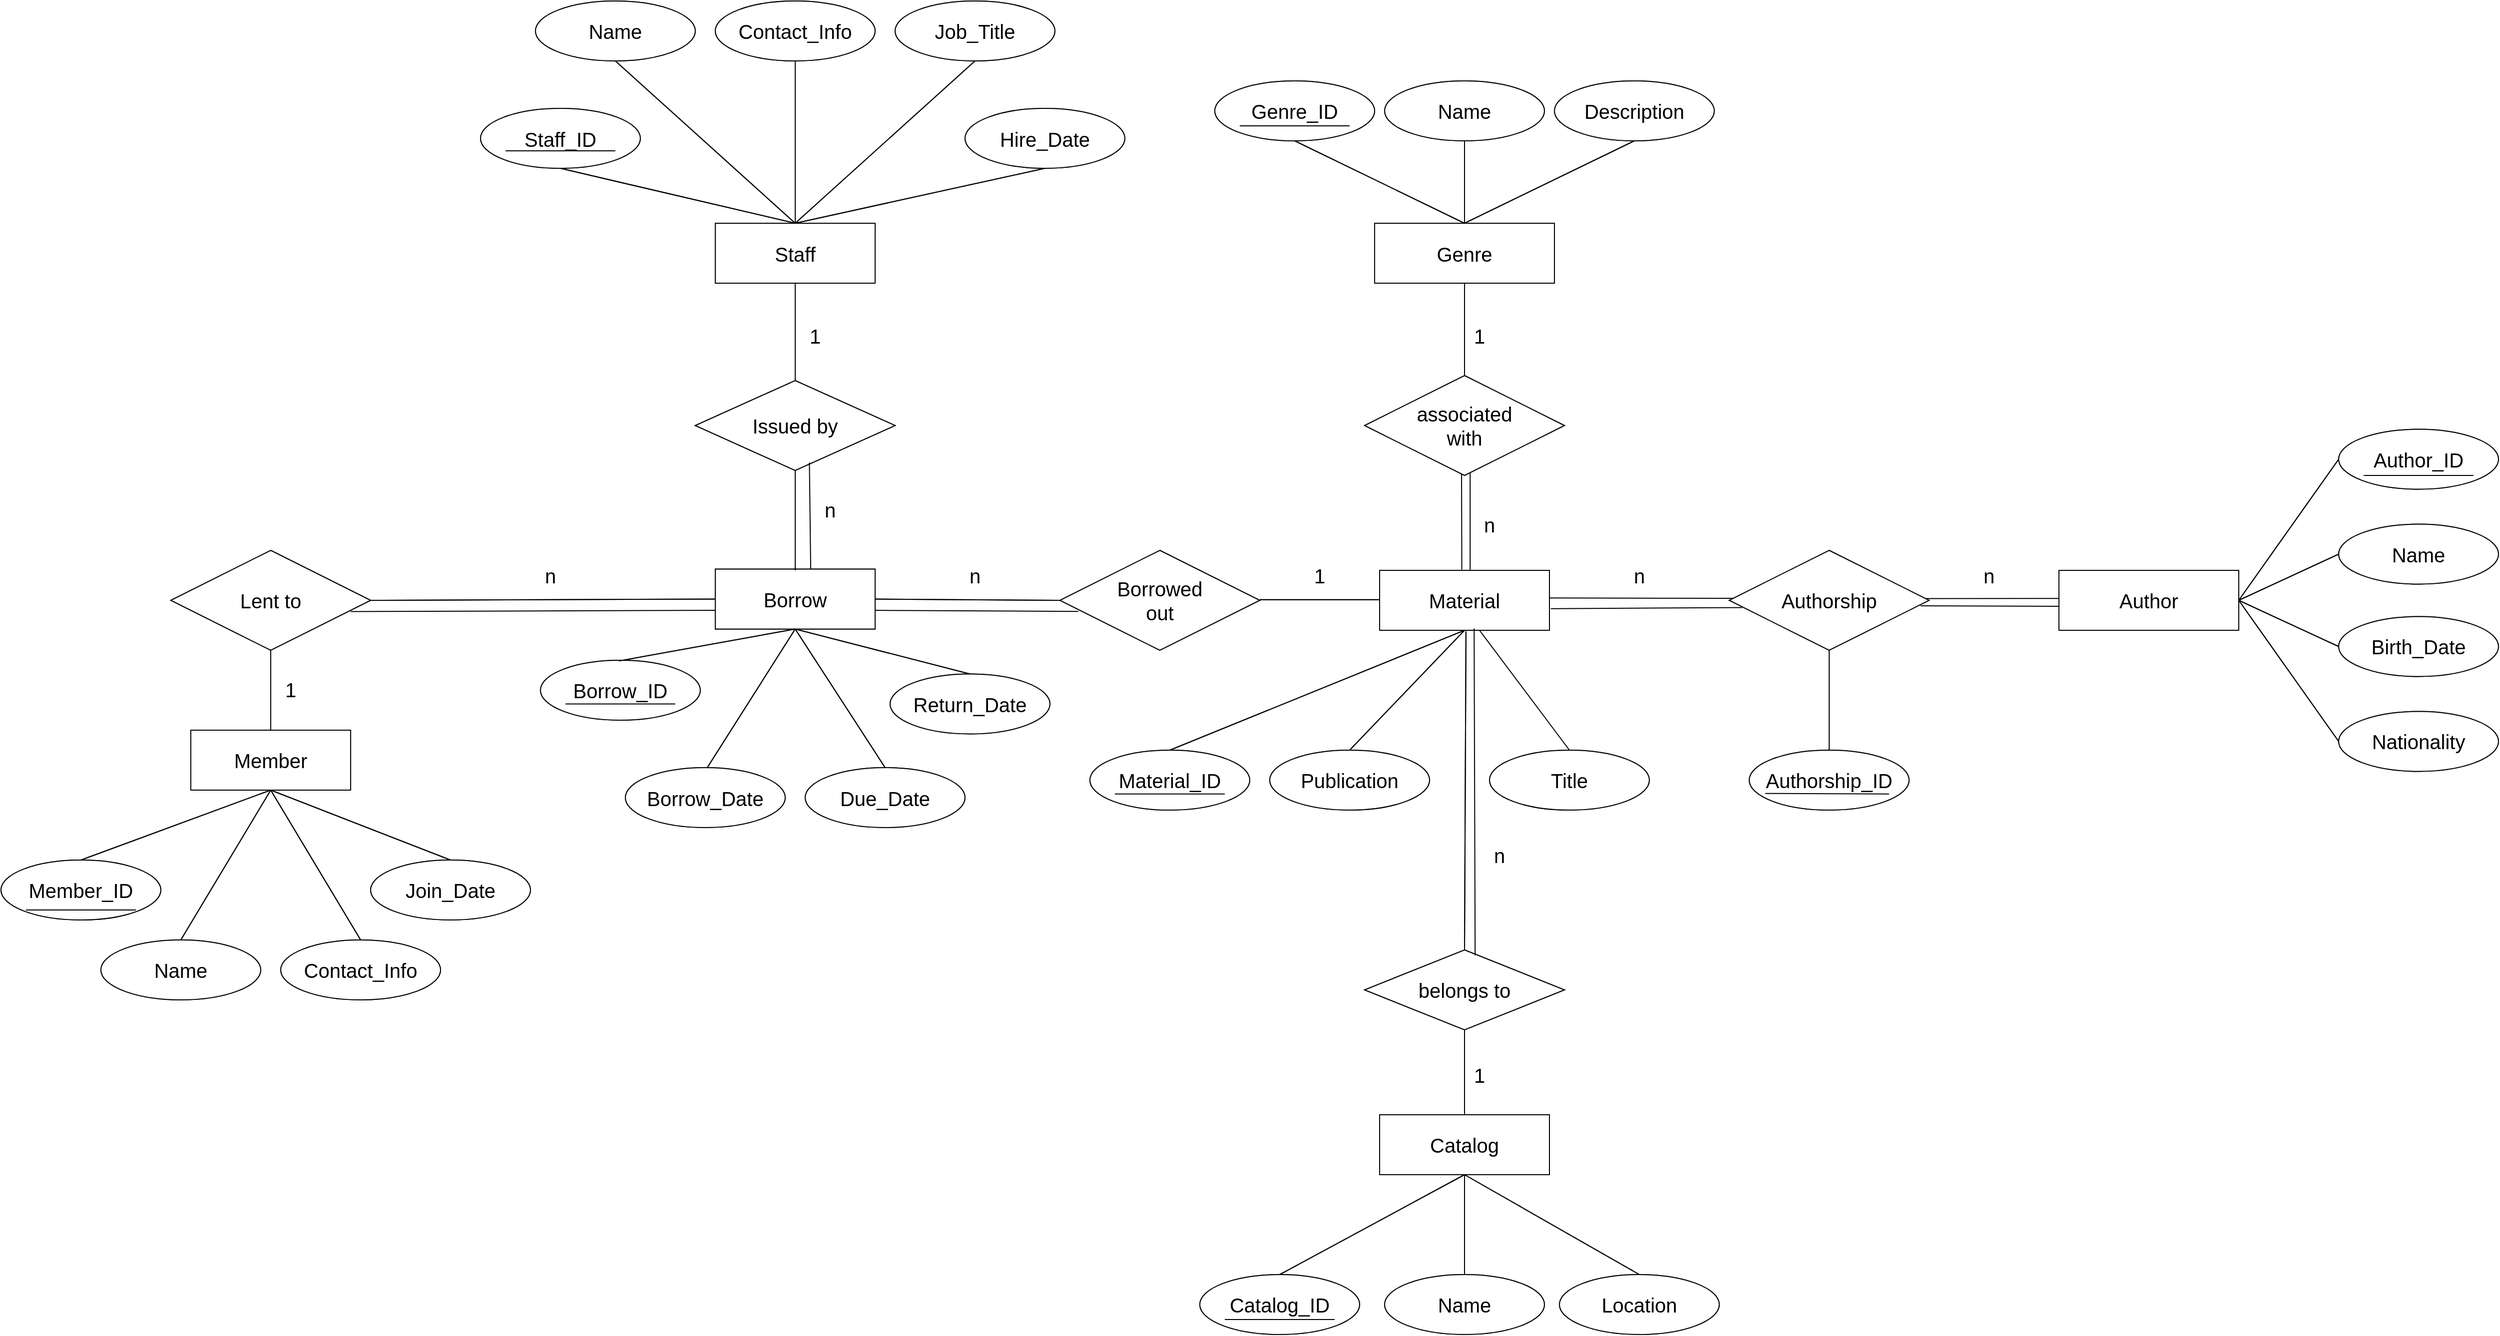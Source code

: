<mxfile version="24.2.5" type="device">
  <diagram name="Page-1" id="y8JiXuKn1WEfSbF1683Z">
    <mxGraphModel dx="3192" dy="1968" grid="1" gridSize="10" guides="1" tooltips="1" connect="1" arrows="1" fold="1" page="1" pageScale="1" pageWidth="3300" pageHeight="4681" math="0" shadow="0">
      <root>
        <mxCell id="0" />
        <mxCell id="1" parent="0" />
        <mxCell id="LJ63Zfr7MwNGXrE0fIQg-1" value="" style="rounded=0;whiteSpace=wrap;html=1;" parent="1" vertex="1">
          <mxGeometry x="2020" y="1220" width="170" height="60" as="geometry" />
        </mxCell>
        <mxCell id="LJ63Zfr7MwNGXrE0fIQg-2" value="material" style="text;html=1;align=center;verticalAlign=middle;whiteSpace=wrap;rounded=0;fontSize=20;" parent="1" vertex="1">
          <mxGeometry x="2025" y="1227.5" width="160" height="45" as="geometry" />
        </mxCell>
        <mxCell id="LJ63Zfr7MwNGXrE0fIQg-3" value="" style="ellipse;whiteSpace=wrap;html=1;" parent="1" vertex="1">
          <mxGeometry x="1910" y="1400" width="160" height="60" as="geometry" />
        </mxCell>
        <mxCell id="LJ63Zfr7MwNGXrE0fIQg-4" value="" style="ellipse;whiteSpace=wrap;html=1;" parent="1" vertex="1">
          <mxGeometry x="2130" y="1400" width="160" height="60" as="geometry" />
        </mxCell>
        <mxCell id="LJ63Zfr7MwNGXrE0fIQg-5" value="" style="ellipse;whiteSpace=wrap;html=1;" parent="1" vertex="1">
          <mxGeometry x="1730" y="1400" width="160" height="60" as="geometry" />
        </mxCell>
        <mxCell id="LJ63Zfr7MwNGXrE0fIQg-8" value="publication" style="text;html=1;align=center;verticalAlign=middle;whiteSpace=wrap;rounded=0;fontSize=20;" parent="1" vertex="1">
          <mxGeometry x="1960" y="1415" width="60" height="30" as="geometry" />
        </mxCell>
        <mxCell id="LJ63Zfr7MwNGXrE0fIQg-9" value="title" style="text;html=1;align=center;verticalAlign=middle;whiteSpace=wrap;rounded=0;fontSize=20;" parent="1" vertex="1">
          <mxGeometry x="2180" y="1415" width="60" height="30" as="geometry" />
        </mxCell>
        <mxCell id="LJ63Zfr7MwNGXrE0fIQg-10" value="material_id" style="text;html=1;align=center;verticalAlign=middle;whiteSpace=wrap;rounded=0;fontSize=20;" parent="1" vertex="1">
          <mxGeometry x="1780" y="1415" width="60" height="30" as="geometry" />
        </mxCell>
        <mxCell id="LJ63Zfr7MwNGXrE0fIQg-11" value="" style="endArrow=none;html=1;rounded=0;exitX=0.5;exitY=0;exitDx=0;exitDy=0;" parent="1" source="LJ63Zfr7MwNGXrE0fIQg-3" edge="1">
          <mxGeometry width="50" height="50" relative="1" as="geometry">
            <mxPoint x="2030" y="1280" as="sourcePoint" />
            <mxPoint x="2105" y="1280" as="targetPoint" />
          </mxGeometry>
        </mxCell>
        <mxCell id="LJ63Zfr7MwNGXrE0fIQg-13" value="" style="endArrow=none;html=1;rounded=0;entryX=0.5;entryY=0;entryDx=0;entryDy=0;" parent="1" target="LJ63Zfr7MwNGXrE0fIQg-4" edge="1">
          <mxGeometry width="50" height="50" relative="1" as="geometry">
            <mxPoint x="2120" y="1280" as="sourcePoint" />
            <mxPoint x="2110" y="1140" as="targetPoint" />
          </mxGeometry>
        </mxCell>
        <mxCell id="LJ63Zfr7MwNGXrE0fIQg-14" value="" style="endArrow=none;html=1;rounded=0;entryX=0.5;entryY=0;entryDx=0;entryDy=0;" parent="1" target="LJ63Zfr7MwNGXrE0fIQg-5" edge="1">
          <mxGeometry width="50" height="50" relative="1" as="geometry">
            <mxPoint x="2105" y="1280" as="sourcePoint" />
            <mxPoint x="1745.362" y="1390" as="targetPoint" />
          </mxGeometry>
        </mxCell>
        <mxCell id="LJ63Zfr7MwNGXrE0fIQg-15" value="" style="rhombus;whiteSpace=wrap;html=1;" parent="1" vertex="1">
          <mxGeometry x="1700" y="1200" width="200" height="100" as="geometry" />
        </mxCell>
        <mxCell id="LJ63Zfr7MwNGXrE0fIQg-16" value="borrowed" style="text;html=1;align=center;verticalAlign=middle;whiteSpace=wrap;rounded=0;fontSize=20;" parent="1" vertex="1">
          <mxGeometry x="1770" y="1235" width="60" height="30" as="geometry" />
        </mxCell>
        <mxCell id="LJ63Zfr7MwNGXrE0fIQg-21" value="" style="rounded=0;whiteSpace=wrap;html=1;" parent="1" vertex="1">
          <mxGeometry x="1355" y="1218.75" width="160" height="60" as="geometry" />
        </mxCell>
        <mxCell id="LJ63Zfr7MwNGXrE0fIQg-24" value="borrow" style="text;html=1;align=center;verticalAlign=middle;whiteSpace=wrap;rounded=0;fontSize=20;" parent="1" vertex="1">
          <mxGeometry x="1355" y="1226.25" width="160" height="45" as="geometry" />
        </mxCell>
        <mxCell id="LJ63Zfr7MwNGXrE0fIQg-25" value="" style="endArrow=none;html=1;rounded=0;exitX=1;exitY=0.5;exitDx=0;exitDy=0;entryX=0;entryY=0.5;entryDx=0;entryDy=0;" parent="1" source="LJ63Zfr7MwNGXrE0fIQg-24" target="LJ63Zfr7MwNGXrE0fIQg-15" edge="1">
          <mxGeometry width="50" height="50" relative="1" as="geometry">
            <mxPoint x="1605" y="1338.75" as="sourcePoint" />
            <mxPoint x="1635" y="1248.75" as="targetPoint" />
          </mxGeometry>
        </mxCell>
        <mxCell id="LJ63Zfr7MwNGXrE0fIQg-26" value="" style="endArrow=none;html=1;rounded=0;exitX=1;exitY=0.5;exitDx=0;exitDy=0;entryX=0;entryY=0.5;entryDx=0;entryDy=0;" parent="1" edge="1">
          <mxGeometry width="50" height="50" relative="1" as="geometry">
            <mxPoint x="1900" y="1249.41" as="sourcePoint" />
            <mxPoint x="2020" y="1249.41" as="targetPoint" />
          </mxGeometry>
        </mxCell>
        <mxCell id="LJ63Zfr7MwNGXrE0fIQg-27" value="" style="rhombus;whiteSpace=wrap;html=1;" parent="1" vertex="1">
          <mxGeometry x="810" y="1200" width="200" height="100" as="geometry" />
        </mxCell>
        <mxCell id="LJ63Zfr7MwNGXrE0fIQg-28" value="memebership" style="text;html=1;align=center;verticalAlign=middle;whiteSpace=wrap;rounded=0;fontSize=20;" parent="1" vertex="1">
          <mxGeometry x="830" y="1227.5" width="160" height="45" as="geometry" />
        </mxCell>
        <mxCell id="LJ63Zfr7MwNGXrE0fIQg-29" value="" style="endArrow=none;html=1;rounded=0;exitX=1;exitY=0.5;exitDx=0;exitDy=0;entryX=0;entryY=0.5;entryDx=0;entryDy=0;" parent="1" source="LJ63Zfr7MwNGXrE0fIQg-27" target="LJ63Zfr7MwNGXrE0fIQg-24" edge="1">
          <mxGeometry width="50" height="50" relative="1" as="geometry">
            <mxPoint x="1260" y="1278.75" as="sourcePoint" />
            <mxPoint x="1365" y="1290" as="targetPoint" />
          </mxGeometry>
        </mxCell>
        <mxCell id="LJ63Zfr7MwNGXrE0fIQg-33" value="" style="ellipse;whiteSpace=wrap;html=1;" parent="1" vertex="1">
          <mxGeometry x="1180" y="1310" width="160" height="60" as="geometry" />
        </mxCell>
        <mxCell id="LJ63Zfr7MwNGXrE0fIQg-34" value="" style="ellipse;whiteSpace=wrap;html=1;" parent="1" vertex="1">
          <mxGeometry x="1265" y="1417.5" width="160" height="60" as="geometry" />
        </mxCell>
        <mxCell id="LJ63Zfr7MwNGXrE0fIQg-35" value="" style="ellipse;whiteSpace=wrap;html=1;" parent="1" vertex="1">
          <mxGeometry x="1445" y="1417.5" width="160" height="60" as="geometry" />
        </mxCell>
        <mxCell id="LJ63Zfr7MwNGXrE0fIQg-37" value="" style="ellipse;whiteSpace=wrap;html=1;" parent="1" vertex="1">
          <mxGeometry x="1530" y="1323.75" width="160" height="60" as="geometry" />
        </mxCell>
        <mxCell id="LJ63Zfr7MwNGXrE0fIQg-38" value="" style="endArrow=none;html=1;rounded=0;entryX=0.5;entryY=0;entryDx=0;entryDy=0;exitX=0.5;exitY=1;exitDx=0;exitDy=0;" parent="1" source="LJ63Zfr7MwNGXrE0fIQg-21" target="LJ63Zfr7MwNGXrE0fIQg-37" edge="1">
          <mxGeometry width="50" height="50" relative="1" as="geometry">
            <mxPoint x="1435" y="1218.75" as="sourcePoint" />
            <mxPoint x="1635" y="1128.75" as="targetPoint" />
          </mxGeometry>
        </mxCell>
        <mxCell id="LJ63Zfr7MwNGXrE0fIQg-40" value="" style="endArrow=none;html=1;rounded=0;entryX=0.49;entryY=-0.151;entryDx=0;entryDy=0;entryPerimeter=0;" parent="1" target="LJ63Zfr7MwNGXrE0fIQg-43" edge="1">
          <mxGeometry width="50" height="50" relative="1" as="geometry">
            <mxPoint x="1435" y="1278.75" as="sourcePoint" />
            <mxPoint x="1635" y="1128.75" as="targetPoint" />
          </mxGeometry>
        </mxCell>
        <mxCell id="LJ63Zfr7MwNGXrE0fIQg-41" value="" style="endArrow=none;html=1;rounded=0;entryX=0.51;entryY=-0.154;entryDx=0;entryDy=0;entryPerimeter=0;" parent="1" target="LJ63Zfr7MwNGXrE0fIQg-44" edge="1">
          <mxGeometry width="50" height="50" relative="1" as="geometry">
            <mxPoint x="1435" y="1278.75" as="sourcePoint" />
            <mxPoint x="1635" y="1128.75" as="targetPoint" />
          </mxGeometry>
        </mxCell>
        <mxCell id="LJ63Zfr7MwNGXrE0fIQg-42" value="" style="endArrow=none;html=1;rounded=0;entryX=0.5;entryY=0;entryDx=0;entryDy=0;" parent="1" target="LJ63Zfr7MwNGXrE0fIQg-35" edge="1">
          <mxGeometry width="50" height="50" relative="1" as="geometry">
            <mxPoint x="1435" y="1278.75" as="sourcePoint" />
            <mxPoint x="1635" y="1128.75" as="targetPoint" />
          </mxGeometry>
        </mxCell>
        <mxCell id="LJ63Zfr7MwNGXrE0fIQg-43" value="return_date" style="text;html=1;align=center;verticalAlign=middle;whiteSpace=wrap;rounded=0;fontSize=20;" parent="1" vertex="1">
          <mxGeometry x="1180" y="1317.5" width="160" height="45" as="geometry" />
        </mxCell>
        <mxCell id="LJ63Zfr7MwNGXrE0fIQg-44" value="Due_date" style="text;html=1;align=center;verticalAlign=middle;whiteSpace=wrap;rounded=0;fontSize=20;" parent="1" vertex="1">
          <mxGeometry x="1265" y="1425" width="160" height="45" as="geometry" />
        </mxCell>
        <mxCell id="LJ63Zfr7MwNGXrE0fIQg-45" value="borrow_date" style="text;html=1;align=center;verticalAlign=middle;whiteSpace=wrap;rounded=0;fontSize=20;" parent="1" vertex="1">
          <mxGeometry x="1445" y="1425" width="160" height="45" as="geometry" />
        </mxCell>
        <mxCell id="LJ63Zfr7MwNGXrE0fIQg-46" value="borrow_id" style="text;html=1;align=center;verticalAlign=middle;whiteSpace=wrap;rounded=0;fontSize=20;" parent="1" vertex="1">
          <mxGeometry x="1530" y="1331.25" width="160" height="45" as="geometry" />
        </mxCell>
        <mxCell id="LJ63Zfr7MwNGXrE0fIQg-50" value="" style="rounded=0;whiteSpace=wrap;html=1;" parent="1" vertex="1">
          <mxGeometry x="830" y="1380" width="160" height="60" as="geometry" />
        </mxCell>
        <mxCell id="LJ63Zfr7MwNGXrE0fIQg-55" value="" style="ellipse;whiteSpace=wrap;html=1;" parent="1" vertex="1">
          <mxGeometry x="740" y="1590" width="160" height="60" as="geometry" />
        </mxCell>
        <mxCell id="LJ63Zfr7MwNGXrE0fIQg-57" value="" style="ellipse;whiteSpace=wrap;html=1;" parent="1" vertex="1">
          <mxGeometry x="920" y="1590" width="160" height="60" as="geometry" />
        </mxCell>
        <mxCell id="LJ63Zfr7MwNGXrE0fIQg-58" value="" style="ellipse;whiteSpace=wrap;html=1;" parent="1" vertex="1">
          <mxGeometry x="1010" y="1510" width="160" height="60" as="geometry" />
        </mxCell>
        <mxCell id="LJ63Zfr7MwNGXrE0fIQg-59" value="" style="ellipse;whiteSpace=wrap;html=1;" parent="1" vertex="1">
          <mxGeometry x="640" y="1510" width="160" height="60" as="geometry" />
        </mxCell>
        <mxCell id="LJ63Zfr7MwNGXrE0fIQg-61" value="" style="endArrow=none;html=1;rounded=0;entryX=0.5;entryY=1;entryDx=0;entryDy=0;exitX=0.5;exitY=0;exitDx=0;exitDy=0;" parent="1" source="LJ63Zfr7MwNGXrE0fIQg-55" target="LJ63Zfr7MwNGXrE0fIQg-50" edge="1">
          <mxGeometry width="50" height="50" relative="1" as="geometry">
            <mxPoint x="1350" y="1310" as="sourcePoint" />
            <mxPoint x="1030" y="1450" as="targetPoint" />
          </mxGeometry>
        </mxCell>
        <mxCell id="LJ63Zfr7MwNGXrE0fIQg-62" value="" style="endArrow=none;html=1;rounded=0;entryX=0.5;entryY=1;entryDx=0;entryDy=0;exitX=0.5;exitY=0;exitDx=0;exitDy=0;" parent="1" source="LJ63Zfr7MwNGXrE0fIQg-57" target="LJ63Zfr7MwNGXrE0fIQg-50" edge="1">
          <mxGeometry width="50" height="50" relative="1" as="geometry">
            <mxPoint x="1350" y="1310" as="sourcePoint" />
            <mxPoint x="1400" y="1260" as="targetPoint" />
          </mxGeometry>
        </mxCell>
        <mxCell id="LJ63Zfr7MwNGXrE0fIQg-63" value="" style="endArrow=none;html=1;rounded=0;exitX=0.5;exitY=1;exitDx=0;exitDy=0;entryX=0.5;entryY=0;entryDx=0;entryDy=0;" parent="1" source="LJ63Zfr7MwNGXrE0fIQg-50" target="LJ63Zfr7MwNGXrE0fIQg-59" edge="1">
          <mxGeometry width="50" height="50" relative="1" as="geometry">
            <mxPoint x="1350" y="1310" as="sourcePoint" />
            <mxPoint x="1400" y="1260" as="targetPoint" />
          </mxGeometry>
        </mxCell>
        <mxCell id="LJ63Zfr7MwNGXrE0fIQg-64" value="" style="endArrow=none;html=1;rounded=0;exitX=0.5;exitY=1;exitDx=0;exitDy=0;entryX=0.5;entryY=0;entryDx=0;entryDy=0;" parent="1" source="LJ63Zfr7MwNGXrE0fIQg-50" target="LJ63Zfr7MwNGXrE0fIQg-58" edge="1">
          <mxGeometry width="50" height="50" relative="1" as="geometry">
            <mxPoint x="1350" y="1310" as="sourcePoint" />
            <mxPoint x="1400" y="1260" as="targetPoint" />
          </mxGeometry>
        </mxCell>
        <mxCell id="LJ63Zfr7MwNGXrE0fIQg-65" value="" style="endArrow=none;html=1;rounded=0;entryX=0.5;entryY=1;entryDx=0;entryDy=0;exitX=0.5;exitY=0;exitDx=0;exitDy=0;" parent="1" source="LJ63Zfr7MwNGXrE0fIQg-50" target="LJ63Zfr7MwNGXrE0fIQg-27" edge="1">
          <mxGeometry width="50" height="50" relative="1" as="geometry">
            <mxPoint x="1350" y="1300" as="sourcePoint" />
            <mxPoint x="1400" y="1250" as="targetPoint" />
          </mxGeometry>
        </mxCell>
        <mxCell id="LJ63Zfr7MwNGXrE0fIQg-66" value="" style="rhombus;whiteSpace=wrap;html=1;" parent="1" vertex="1">
          <mxGeometry x="1335" y="1030" width="200" height="90" as="geometry" />
        </mxCell>
        <mxCell id="LJ63Zfr7MwNGXrE0fIQg-68" value="member" style="text;html=1;align=center;verticalAlign=middle;whiteSpace=wrap;rounded=0;fontSize=20;" parent="1" vertex="1">
          <mxGeometry x="830" y="1387.5" width="160" height="45" as="geometry" />
        </mxCell>
        <mxCell id="LJ63Zfr7MwNGXrE0fIQg-69" value="member_id" style="text;html=1;align=center;verticalAlign=middle;whiteSpace=wrap;rounded=0;fontSize=20;" parent="1" vertex="1">
          <mxGeometry x="640" y="1517.5" width="160" height="45" as="geometry" />
        </mxCell>
        <mxCell id="LJ63Zfr7MwNGXrE0fIQg-70" value="member_id" style="text;html=1;align=center;verticalAlign=middle;whiteSpace=wrap;rounded=0;fontSize=20;" parent="1" vertex="1">
          <mxGeometry x="740" y="1597.5" width="160" height="45" as="geometry" />
        </mxCell>
        <mxCell id="LJ63Zfr7MwNGXrE0fIQg-72" value="contact_info" style="text;html=1;align=center;verticalAlign=middle;whiteSpace=wrap;rounded=0;fontSize=20;" parent="1" vertex="1">
          <mxGeometry x="920" y="1597.5" width="160" height="45" as="geometry" />
        </mxCell>
        <mxCell id="LJ63Zfr7MwNGXrE0fIQg-73" value="join_date" style="text;html=1;align=center;verticalAlign=middle;whiteSpace=wrap;rounded=0;fontSize=20;" parent="1" vertex="1">
          <mxGeometry x="1010" y="1517.5" width="160" height="45" as="geometry" />
        </mxCell>
        <mxCell id="LJ63Zfr7MwNGXrE0fIQg-74" value="issued_by" style="text;html=1;align=center;verticalAlign=middle;whiteSpace=wrap;rounded=0;fontSize=20;" parent="1" vertex="1">
          <mxGeometry x="1355" y="1052.5" width="160" height="45" as="geometry" />
        </mxCell>
        <mxCell id="LJ63Zfr7MwNGXrE0fIQg-75" value="" style="endArrow=none;html=1;rounded=0;entryX=0.5;entryY=1;entryDx=0;entryDy=0;" parent="1" target="LJ63Zfr7MwNGXrE0fIQg-66" edge="1">
          <mxGeometry width="50" height="50" relative="1" as="geometry">
            <mxPoint x="1435" y="1220" as="sourcePoint" />
            <mxPoint x="1390" y="465" as="targetPoint" />
          </mxGeometry>
        </mxCell>
        <mxCell id="LJ63Zfr7MwNGXrE0fIQg-76" value="" style="rounded=0;whiteSpace=wrap;html=1;" parent="1" vertex="1">
          <mxGeometry x="1355" y="872.5" width="160" height="60" as="geometry" />
        </mxCell>
        <mxCell id="LJ63Zfr7MwNGXrE0fIQg-78" value="staff" style="text;html=1;align=center;verticalAlign=middle;whiteSpace=wrap;rounded=0;fontSize=20;" parent="1" vertex="1">
          <mxGeometry x="1355" y="880" width="160" height="45" as="geometry" />
        </mxCell>
        <mxCell id="LJ63Zfr7MwNGXrE0fIQg-79" value="" style="ellipse;whiteSpace=wrap;html=1;" parent="1" vertex="1">
          <mxGeometry x="1355" y="650" width="160" height="60" as="geometry" />
        </mxCell>
        <mxCell id="LJ63Zfr7MwNGXrE0fIQg-80" value="" style="ellipse;whiteSpace=wrap;html=1;" parent="1" vertex="1">
          <mxGeometry x="1175" y="650" width="160" height="60" as="geometry" />
        </mxCell>
        <mxCell id="LJ63Zfr7MwNGXrE0fIQg-83" value="" style="ellipse;whiteSpace=wrap;html=1;" parent="1" vertex="1">
          <mxGeometry x="1535" y="650" width="160" height="60" as="geometry" />
        </mxCell>
        <mxCell id="LJ63Zfr7MwNGXrE0fIQg-84" value="" style="endArrow=none;html=1;rounded=0;exitX=0.5;exitY=1;exitDx=0;exitDy=0;entryX=0.5;entryY=0;entryDx=0;entryDy=0;" parent="1" source="LJ63Zfr7MwNGXrE0fIQg-79" target="LJ63Zfr7MwNGXrE0fIQg-76" edge="1">
          <mxGeometry width="50" height="50" relative="1" as="geometry">
            <mxPoint x="1835" y="641.25" as="sourcePoint" />
            <mxPoint x="1450" y="850" as="targetPoint" />
          </mxGeometry>
        </mxCell>
        <mxCell id="LJ63Zfr7MwNGXrE0fIQg-85" value="" style="endArrow=none;html=1;rounded=0;entryX=0.5;entryY=1;entryDx=0;entryDy=0;exitX=0.5;exitY=0;exitDx=0;exitDy=0;" parent="1" source="LJ63Zfr7MwNGXrE0fIQg-76" target="LJ63Zfr7MwNGXrE0fIQg-88" edge="1">
          <mxGeometry width="50" height="50" relative="1" as="geometry">
            <mxPoint x="1815" y="551.25" as="sourcePoint" />
            <mxPoint x="1655" y="731.25" as="targetPoint" />
          </mxGeometry>
        </mxCell>
        <mxCell id="LJ63Zfr7MwNGXrE0fIQg-86" value="" style="endArrow=none;html=1;rounded=0;exitX=0.5;exitY=1;exitDx=0;exitDy=0;entryX=0.5;entryY=0;entryDx=0;entryDy=0;" parent="1" source="LJ63Zfr7MwNGXrE0fIQg-87" target="LJ63Zfr7MwNGXrE0fIQg-76" edge="1">
          <mxGeometry width="50" height="50" relative="1" as="geometry">
            <mxPoint x="1280" y="850" as="sourcePoint" />
            <mxPoint x="1460" y="840" as="targetPoint" />
          </mxGeometry>
        </mxCell>
        <mxCell id="LJ63Zfr7MwNGXrE0fIQg-87" value="" style="ellipse;whiteSpace=wrap;html=1;" parent="1" vertex="1">
          <mxGeometry x="1120" y="757.5" width="160" height="60" as="geometry" />
        </mxCell>
        <mxCell id="LJ63Zfr7MwNGXrE0fIQg-88" value="" style="ellipse;whiteSpace=wrap;html=1;" parent="1" vertex="1">
          <mxGeometry x="1605" y="757.5" width="160" height="60" as="geometry" />
        </mxCell>
        <mxCell id="LJ63Zfr7MwNGXrE0fIQg-90" value="" style="endArrow=none;html=1;rounded=0;exitX=0.5;exitY=1;exitDx=0;exitDy=0;entryX=0.5;entryY=0;entryDx=0;entryDy=0;" parent="1" source="LJ63Zfr7MwNGXrE0fIQg-83" target="LJ63Zfr7MwNGXrE0fIQg-76" edge="1">
          <mxGeometry width="50" height="50" relative="1" as="geometry">
            <mxPoint x="1935" y="531.25" as="sourcePoint" />
            <mxPoint x="1815" y="551.25" as="targetPoint" />
          </mxGeometry>
        </mxCell>
        <mxCell id="LJ63Zfr7MwNGXrE0fIQg-91" value="" style="endArrow=none;html=1;rounded=0;entryX=0.5;entryY=1;entryDx=0;entryDy=0;exitX=0.5;exitY=0;exitDx=0;exitDy=0;" parent="1" source="LJ63Zfr7MwNGXrE0fIQg-76" target="LJ63Zfr7MwNGXrE0fIQg-80" edge="1">
          <mxGeometry width="50" height="50" relative="1" as="geometry">
            <mxPoint x="1430" y="870" as="sourcePoint" />
            <mxPoint x="1235" y="730" as="targetPoint" />
          </mxGeometry>
        </mxCell>
        <mxCell id="LJ63Zfr7MwNGXrE0fIQg-92" value="staff_id" style="text;html=1;align=center;verticalAlign=middle;whiteSpace=wrap;rounded=0;fontSize=20;" parent="1" vertex="1">
          <mxGeometry x="1175" y="657.5" width="160" height="45" as="geometry" />
        </mxCell>
        <mxCell id="LJ63Zfr7MwNGXrE0fIQg-93" value="name" style="text;html=1;align=center;verticalAlign=middle;whiteSpace=wrap;rounded=0;fontSize=20;" parent="1" vertex="1">
          <mxGeometry x="1120" y="765" width="160" height="45" as="geometry" />
        </mxCell>
        <mxCell id="LJ63Zfr7MwNGXrE0fIQg-94" value="contact_info" style="text;html=1;align=center;verticalAlign=middle;whiteSpace=wrap;rounded=0;fontSize=20;" parent="1" vertex="1">
          <mxGeometry x="1355" y="657.5" width="160" height="45" as="geometry" />
        </mxCell>
        <mxCell id="LJ63Zfr7MwNGXrE0fIQg-95" value="hire_date" style="text;html=1;align=center;verticalAlign=middle;whiteSpace=wrap;rounded=0;fontSize=20;" parent="1" vertex="1">
          <mxGeometry x="1535" y="657.5" width="160" height="45" as="geometry" />
        </mxCell>
        <mxCell id="LJ63Zfr7MwNGXrE0fIQg-96" value="job_title" style="text;html=1;align=center;verticalAlign=middle;whiteSpace=wrap;rounded=0;fontSize=20;" parent="1" vertex="1">
          <mxGeometry x="1605" y="765" width="160" height="45" as="geometry" />
        </mxCell>
        <mxCell id="LJ63Zfr7MwNGXrE0fIQg-97" value="" style="rhombus;whiteSpace=wrap;html=1;" parent="1" vertex="1">
          <mxGeometry x="2005" y="1600" width="200" height="80" as="geometry" />
        </mxCell>
        <mxCell id="LJ63Zfr7MwNGXrE0fIQg-99" value="" style="rounded=0;whiteSpace=wrap;html=1;" parent="1" vertex="1">
          <mxGeometry x="2020" y="1765" width="170" height="60" as="geometry" />
        </mxCell>
        <mxCell id="LJ63Zfr7MwNGXrE0fIQg-100" value="" style="ellipse;whiteSpace=wrap;html=1;" parent="1" vertex="1">
          <mxGeometry x="2025" y="1925" width="160" height="60" as="geometry" />
        </mxCell>
        <mxCell id="LJ63Zfr7MwNGXrE0fIQg-101" value="" style="ellipse;whiteSpace=wrap;html=1;" parent="1" vertex="1">
          <mxGeometry x="1840" y="1925" width="160" height="60" as="geometry" />
        </mxCell>
        <mxCell id="LJ63Zfr7MwNGXrE0fIQg-102" value="" style="ellipse;whiteSpace=wrap;html=1;" parent="1" vertex="1">
          <mxGeometry x="2200" y="1925" width="160" height="60" as="geometry" />
        </mxCell>
        <mxCell id="LJ63Zfr7MwNGXrE0fIQg-103" value="belongs to" style="text;html=1;align=center;verticalAlign=middle;whiteSpace=wrap;rounded=0;fontSize=20;" parent="1" vertex="1">
          <mxGeometry x="2025" y="1617.5" width="160" height="45" as="geometry" />
        </mxCell>
        <mxCell id="LJ63Zfr7MwNGXrE0fIQg-104" value="catalog" style="text;html=1;align=center;verticalAlign=middle;whiteSpace=wrap;rounded=0;fontSize=20;" parent="1" vertex="1">
          <mxGeometry x="2025" y="1772.5" width="160" height="45" as="geometry" />
        </mxCell>
        <mxCell id="LJ63Zfr7MwNGXrE0fIQg-105" value="catalog_id" style="text;html=1;align=center;verticalAlign=middle;whiteSpace=wrap;rounded=0;fontSize=20;" parent="1" vertex="1">
          <mxGeometry x="1840" y="1932.5" width="160" height="45" as="geometry" />
        </mxCell>
        <mxCell id="LJ63Zfr7MwNGXrE0fIQg-108" value="location" style="text;html=1;align=center;verticalAlign=middle;whiteSpace=wrap;rounded=0;fontSize=20;" parent="1" vertex="1">
          <mxGeometry x="2200" y="1932.5" width="160" height="45" as="geometry" />
        </mxCell>
        <mxCell id="LJ63Zfr7MwNGXrE0fIQg-109" value="" style="endArrow=none;html=1;rounded=0;entryX=0.509;entryY=1.188;entryDx=0;entryDy=0;entryPerimeter=0;exitX=0.5;exitY=0;exitDx=0;exitDy=0;" parent="1" source="LJ63Zfr7MwNGXrE0fIQg-97" target="LJ63Zfr7MwNGXrE0fIQg-2" edge="1">
          <mxGeometry width="50" height="50" relative="1" as="geometry">
            <mxPoint x="1930" y="1530" as="sourcePoint" />
            <mxPoint x="1980" y="1480" as="targetPoint" />
          </mxGeometry>
        </mxCell>
        <mxCell id="LJ63Zfr7MwNGXrE0fIQg-111" value="" style="endArrow=none;html=1;rounded=0;entryX=0.5;entryY=1;entryDx=0;entryDy=0;exitX=0.5;exitY=0;exitDx=0;exitDy=0;" parent="1" source="LJ63Zfr7MwNGXrE0fIQg-99" target="LJ63Zfr7MwNGXrE0fIQg-97" edge="1">
          <mxGeometry width="50" height="50" relative="1" as="geometry">
            <mxPoint x="1990" y="1665" as="sourcePoint" />
            <mxPoint x="2040" y="1615" as="targetPoint" />
          </mxGeometry>
        </mxCell>
        <mxCell id="LJ63Zfr7MwNGXrE0fIQg-112" value="" style="endArrow=none;html=1;rounded=0;entryX=0.5;entryY=1;entryDx=0;entryDy=0;exitX=0.5;exitY=0;exitDx=0;exitDy=0;" parent="1" source="LJ63Zfr7MwNGXrE0fIQg-101" target="LJ63Zfr7MwNGXrE0fIQg-99" edge="1">
          <mxGeometry width="50" height="50" relative="1" as="geometry">
            <mxPoint x="1990" y="1895" as="sourcePoint" />
            <mxPoint x="2040" y="1845" as="targetPoint" />
          </mxGeometry>
        </mxCell>
        <mxCell id="LJ63Zfr7MwNGXrE0fIQg-113" value="" style="endArrow=none;html=1;rounded=0;entryX=0.5;entryY=1;entryDx=0;entryDy=0;exitX=0.5;exitY=0;exitDx=0;exitDy=0;" parent="1" source="LJ63Zfr7MwNGXrE0fIQg-100" target="LJ63Zfr7MwNGXrE0fIQg-99" edge="1">
          <mxGeometry width="50" height="50" relative="1" as="geometry">
            <mxPoint x="1990" y="1895" as="sourcePoint" />
            <mxPoint x="2040" y="1845" as="targetPoint" />
          </mxGeometry>
        </mxCell>
        <mxCell id="LJ63Zfr7MwNGXrE0fIQg-114" value="" style="endArrow=none;html=1;rounded=0;exitX=0.5;exitY=0;exitDx=0;exitDy=0;" parent="1" source="LJ63Zfr7MwNGXrE0fIQg-102" edge="1">
          <mxGeometry width="50" height="50" relative="1" as="geometry">
            <mxPoint x="2020" y="1895" as="sourcePoint" />
            <mxPoint x="2105" y="1825" as="targetPoint" />
          </mxGeometry>
        </mxCell>
        <mxCell id="LJ63Zfr7MwNGXrE0fIQg-115" value="name" style="text;html=1;align=center;verticalAlign=middle;whiteSpace=wrap;rounded=0;fontSize=20;" parent="1" vertex="1">
          <mxGeometry x="2025" y="1932.5" width="160" height="45" as="geometry" />
        </mxCell>
        <mxCell id="LJ63Zfr7MwNGXrE0fIQg-117" value="" style="rhombus;whiteSpace=wrap;html=1;" parent="1" vertex="1">
          <mxGeometry x="2005" y="1025" width="200" height="100" as="geometry" />
        </mxCell>
        <mxCell id="LJ63Zfr7MwNGXrE0fIQg-118" value="" style="rhombus;whiteSpace=wrap;html=1;" parent="1" vertex="1">
          <mxGeometry x="2370" y="1200" width="200" height="100" as="geometry" />
        </mxCell>
        <mxCell id="LJ63Zfr7MwNGXrE0fIQg-126" value="authorship" style="text;html=1;align=center;verticalAlign=middle;whiteSpace=wrap;rounded=0;fontSize=20;" parent="1" vertex="1">
          <mxGeometry x="2440" y="1235" width="60" height="30" as="geometry" />
        </mxCell>
        <mxCell id="LJ63Zfr7MwNGXrE0fIQg-141" value="" style="ellipse;whiteSpace=wrap;html=1;" parent="1" vertex="1">
          <mxGeometry x="2390" y="1400" width="160" height="60" as="geometry" />
        </mxCell>
        <mxCell id="LJ63Zfr7MwNGXrE0fIQg-142" value="authorship_id" style="text;html=1;align=center;verticalAlign=middle;whiteSpace=wrap;rounded=0;fontSize=20;" parent="1" vertex="1">
          <mxGeometry x="2440" y="1415" width="60" height="30" as="geometry" />
        </mxCell>
        <mxCell id="LJ63Zfr7MwNGXrE0fIQg-144" value="" style="ellipse;whiteSpace=wrap;html=1;" parent="1" vertex="1">
          <mxGeometry x="2025" y="730" width="160" height="60" as="geometry" />
        </mxCell>
        <mxCell id="LJ63Zfr7MwNGXrE0fIQg-158" value="" style="rounded=0;whiteSpace=wrap;html=1;" parent="1" vertex="1">
          <mxGeometry x="2015" y="872.5" width="180" height="60" as="geometry" />
        </mxCell>
        <mxCell id="LJ63Zfr7MwNGXrE0fIQg-160" value="" style="ellipse;whiteSpace=wrap;html=1;" parent="1" vertex="1">
          <mxGeometry x="2195" y="730" width="160" height="60" as="geometry" />
        </mxCell>
        <mxCell id="LJ63Zfr7MwNGXrE0fIQg-161" value="" style="ellipse;whiteSpace=wrap;html=1;" parent="1" vertex="1">
          <mxGeometry x="1855" y="730" width="160" height="60" as="geometry" />
        </mxCell>
        <mxCell id="LJ63Zfr7MwNGXrE0fIQg-162" value="" style="endArrow=none;html=1;rounded=0;exitX=0.485;exitY=0.985;exitDx=0;exitDy=0;exitPerimeter=0;entryX=0.484;entryY=-0.012;entryDx=0;entryDy=0;entryPerimeter=0;" parent="1" source="-ugos-jLK1pMNfCuvMZr-83" edge="1" target="-ugos-jLK1pMNfCuvMZr-1">
          <mxGeometry width="50" height="50" relative="1" as="geometry">
            <mxPoint x="2100" y="1150" as="sourcePoint" />
            <mxPoint x="2100" y="1210" as="targetPoint" />
          </mxGeometry>
        </mxCell>
        <mxCell id="LJ63Zfr7MwNGXrE0fIQg-163" value="" style="endArrow=none;html=1;rounded=0;exitX=0.5;exitY=1;exitDx=0;exitDy=0;entryX=0.5;entryY=0;entryDx=0;entryDy=0;" parent="1" source="LJ63Zfr7MwNGXrE0fIQg-144" target="LJ63Zfr7MwNGXrE0fIQg-158" edge="1">
          <mxGeometry width="50" height="50" relative="1" as="geometry">
            <mxPoint x="2300" y="857.5" as="sourcePoint" />
            <mxPoint x="2190" y="907.5" as="targetPoint" />
          </mxGeometry>
        </mxCell>
        <mxCell id="LJ63Zfr7MwNGXrE0fIQg-164" value="" style="endArrow=none;html=1;rounded=0;exitX=0.5;exitY=1;exitDx=0;exitDy=0;entryX=0.5;entryY=0;entryDx=0;entryDy=0;" parent="1" source="LJ63Zfr7MwNGXrE0fIQg-160" target="LJ63Zfr7MwNGXrE0fIQg-158" edge="1">
          <mxGeometry width="50" height="50" relative="1" as="geometry">
            <mxPoint x="2010" y="1062.5" as="sourcePoint" />
            <mxPoint x="2170" y="1002.5" as="targetPoint" />
          </mxGeometry>
        </mxCell>
        <mxCell id="LJ63Zfr7MwNGXrE0fIQg-165" value="" style="endArrow=none;html=1;rounded=0;entryX=0.5;entryY=0;entryDx=0;entryDy=0;exitX=0.5;exitY=1;exitDx=0;exitDy=0;" parent="1" source="LJ63Zfr7MwNGXrE0fIQg-161" target="LJ63Zfr7MwNGXrE0fIQg-158" edge="1">
          <mxGeometry width="50" height="50" relative="1" as="geometry">
            <mxPoint x="1930" y="830" as="sourcePoint" />
            <mxPoint x="2150" y="943.75" as="targetPoint" />
          </mxGeometry>
        </mxCell>
        <mxCell id="LJ63Zfr7MwNGXrE0fIQg-167" value="associated with" style="text;html=1;align=center;verticalAlign=middle;whiteSpace=wrap;rounded=0;fontSize=20;" parent="1" vertex="1">
          <mxGeometry x="2075" y="1060" width="60" height="30" as="geometry" />
        </mxCell>
        <mxCell id="LJ63Zfr7MwNGXrE0fIQg-168" value="genre" style="text;html=1;align=center;verticalAlign=middle;whiteSpace=wrap;rounded=0;fontSize=20;" parent="1" vertex="1">
          <mxGeometry x="2075" y="887.5" width="60" height="30" as="geometry" />
        </mxCell>
        <mxCell id="LJ63Zfr7MwNGXrE0fIQg-169" value="genre" style="text;html=1;align=center;verticalAlign=middle;whiteSpace=wrap;rounded=0;fontSize=20;" parent="1" vertex="1">
          <mxGeometry x="2075" y="745" width="60" height="30" as="geometry" />
        </mxCell>
        <mxCell id="LJ63Zfr7MwNGXrE0fIQg-170" value="name" style="text;html=1;align=center;verticalAlign=middle;whiteSpace=wrap;rounded=0;fontSize=20;" parent="1" vertex="1">
          <mxGeometry x="2245" y="745" width="60" height="30" as="geometry" />
        </mxCell>
        <mxCell id="LJ63Zfr7MwNGXrE0fIQg-177" value="description" style="text;html=1;align=center;verticalAlign=middle;whiteSpace=wrap;rounded=0;fontSize=20;" parent="1" vertex="1">
          <mxGeometry x="1905" y="745" width="60" height="30" as="geometry" />
        </mxCell>
        <mxCell id="LJ63Zfr7MwNGXrE0fIQg-179" value="" style="rounded=0;whiteSpace=wrap;html=1;" parent="1" vertex="1">
          <mxGeometry x="2700" y="1220" width="180" height="60" as="geometry" />
        </mxCell>
        <mxCell id="LJ63Zfr7MwNGXrE0fIQg-180" value="" style="endArrow=none;html=1;rounded=0;exitX=0.982;exitY=0.482;exitDx=0;exitDy=0;exitPerimeter=0;entryX=0;entryY=0.468;entryDx=0;entryDy=0;entryPerimeter=0;" parent="1" source="-ugos-jLK1pMNfCuvMZr-84" target="-ugos-jLK1pMNfCuvMZr-101" edge="1">
          <mxGeometry width="50" height="50" relative="1" as="geometry">
            <mxPoint x="2580" y="1240" as="sourcePoint" />
            <mxPoint x="2690" y="1250" as="targetPoint" />
          </mxGeometry>
        </mxCell>
        <mxCell id="LJ63Zfr7MwNGXrE0fIQg-182" value="" style="ellipse;whiteSpace=wrap;html=1;" parent="1" vertex="1">
          <mxGeometry x="2980" y="1266.25" width="160" height="60" as="geometry" />
        </mxCell>
        <mxCell id="LJ63Zfr7MwNGXrE0fIQg-183" value="" style="ellipse;whiteSpace=wrap;html=1;" parent="1" vertex="1">
          <mxGeometry x="2980" y="1078.75" width="160" height="60" as="geometry" />
        </mxCell>
        <mxCell id="LJ63Zfr7MwNGXrE0fIQg-186" value="" style="ellipse;whiteSpace=wrap;html=1;" parent="1" vertex="1">
          <mxGeometry x="2980" y="1361.25" width="160" height="60" as="geometry" />
        </mxCell>
        <mxCell id="LJ63Zfr7MwNGXrE0fIQg-190" value="author" style="text;html=1;align=center;verticalAlign=middle;whiteSpace=wrap;rounded=0;fontSize=20;" parent="1" vertex="1">
          <mxGeometry x="2760" y="1235" width="60" height="30" as="geometry" />
        </mxCell>
        <mxCell id="LJ63Zfr7MwNGXrE0fIQg-191" value="author_id" style="text;html=1;align=center;verticalAlign=middle;whiteSpace=wrap;rounded=0;fontSize=20;" parent="1" vertex="1">
          <mxGeometry x="3030" y="1376.25" width="60" height="30" as="geometry" />
        </mxCell>
        <mxCell id="LJ63Zfr7MwNGXrE0fIQg-192" value="name" style="text;html=1;align=center;verticalAlign=middle;whiteSpace=wrap;rounded=0;fontSize=20;" parent="1" vertex="1">
          <mxGeometry x="3030" y="1281.25" width="60" height="30" as="geometry" />
        </mxCell>
        <mxCell id="LJ63Zfr7MwNGXrE0fIQg-196" value="" style="ellipse;whiteSpace=wrap;html=1;" parent="1" vertex="1">
          <mxGeometry x="2980" y="1173.75" width="160" height="60" as="geometry" />
        </mxCell>
        <mxCell id="LJ63Zfr7MwNGXrE0fIQg-198" value="" style="endArrow=none;html=1;rounded=0;exitX=0.5;exitY=0;exitDx=0;exitDy=0;entryX=0.5;entryY=1;entryDx=0;entryDy=0;" parent="1" source="LJ63Zfr7MwNGXrE0fIQg-141" target="LJ63Zfr7MwNGXrE0fIQg-118" edge="1">
          <mxGeometry width="50" height="50" relative="1" as="geometry">
            <mxPoint x="2590" y="1180" as="sourcePoint" />
            <mxPoint x="2640" y="1130" as="targetPoint" />
          </mxGeometry>
        </mxCell>
        <mxCell id="LJ63Zfr7MwNGXrE0fIQg-200" value="birth_date" style="text;html=1;align=center;verticalAlign=middle;whiteSpace=wrap;rounded=0;fontSize=20;" parent="1" vertex="1">
          <mxGeometry x="3030" y="1093.75" width="60" height="30" as="geometry" />
        </mxCell>
        <mxCell id="LJ63Zfr7MwNGXrE0fIQg-201" value="nationality" style="text;html=1;align=center;verticalAlign=middle;whiteSpace=wrap;rounded=0;fontSize=20;" parent="1" vertex="1">
          <mxGeometry x="3030" y="1188.75" width="60" height="30" as="geometry" />
        </mxCell>
        <mxCell id="LJ63Zfr7MwNGXrE0fIQg-202" value="" style="endArrow=none;html=1;rounded=0;entryX=0;entryY=0.5;entryDx=0;entryDy=0;exitX=1;exitY=0.5;exitDx=0;exitDy=0;" parent="1" source="LJ63Zfr7MwNGXrE0fIQg-179" target="LJ63Zfr7MwNGXrE0fIQg-186" edge="1">
          <mxGeometry width="50" height="50" relative="1" as="geometry">
            <mxPoint x="2950" y="1220" as="sourcePoint" />
            <mxPoint x="3000" y="1170" as="targetPoint" />
          </mxGeometry>
        </mxCell>
        <mxCell id="LJ63Zfr7MwNGXrE0fIQg-203" value="" style="endArrow=none;html=1;rounded=0;entryX=0;entryY=0.5;entryDx=0;entryDy=0;exitX=1;exitY=0.5;exitDx=0;exitDy=0;" parent="1" source="LJ63Zfr7MwNGXrE0fIQg-179" target="LJ63Zfr7MwNGXrE0fIQg-182" edge="1">
          <mxGeometry width="50" height="50" relative="1" as="geometry">
            <mxPoint x="2850" y="1230" as="sourcePoint" />
            <mxPoint x="2730" y="1120" as="targetPoint" />
          </mxGeometry>
        </mxCell>
        <mxCell id="LJ63Zfr7MwNGXrE0fIQg-204" value="" style="endArrow=none;html=1;rounded=0;entryX=0;entryY=0.5;entryDx=0;entryDy=0;" parent="1" target="LJ63Zfr7MwNGXrE0fIQg-183" edge="1">
          <mxGeometry width="50" height="50" relative="1" as="geometry">
            <mxPoint x="2880" y="1250" as="sourcePoint" />
            <mxPoint x="2820" y="1080" as="targetPoint" />
          </mxGeometry>
        </mxCell>
        <mxCell id="LJ63Zfr7MwNGXrE0fIQg-205" value="" style="endArrow=none;html=1;rounded=0;entryX=0;entryY=0.5;entryDx=0;entryDy=0;exitX=1;exitY=0.5;exitDx=0;exitDy=0;" parent="1" source="LJ63Zfr7MwNGXrE0fIQg-179" target="LJ63Zfr7MwNGXrE0fIQg-196" edge="1">
          <mxGeometry width="50" height="50" relative="1" as="geometry">
            <mxPoint x="2900" y="1250" as="sourcePoint" />
            <mxPoint x="2980" y="1090" as="targetPoint" />
          </mxGeometry>
        </mxCell>
        <mxCell id="6B5pETCUOEa6k7W7tEBf-2" value="" style="endArrow=none;html=1;rounded=0;exitX=1.003;exitY=0.46;exitDx=0;exitDy=0;exitPerimeter=0;entryX=0.018;entryY=0.48;entryDx=0;entryDy=0;entryPerimeter=0;" parent="1" target="-ugos-jLK1pMNfCuvMZr-84" edge="1" source="-ugos-jLK1pMNfCuvMZr-1">
          <mxGeometry width="50" height="50" relative="1" as="geometry">
            <mxPoint x="2200" y="1250" as="sourcePoint" />
            <mxPoint x="2360" y="1240" as="targetPoint" />
          </mxGeometry>
        </mxCell>
        <mxCell id="6B5pETCUOEa6k7W7tEBf-4" value="" style="endArrow=none;html=1;rounded=0;exitX=0.5;exitY=1;exitDx=0;exitDy=0;entryX=0.5;entryY=0;entryDx=0;entryDy=0;" parent="1" source="LJ63Zfr7MwNGXrE0fIQg-158" target="LJ63Zfr7MwNGXrE0fIQg-117" edge="1">
          <mxGeometry width="50" height="50" relative="1" as="geometry">
            <mxPoint x="2098.89" y="930" as="sourcePoint" />
            <mxPoint x="2098.89" y="1025" as="targetPoint" />
          </mxGeometry>
        </mxCell>
        <mxCell id="6B5pETCUOEa6k7W7tEBf-8" value="" style="endArrow=none;html=1;rounded=0;exitX=0.5;exitY=0;exitDx=0;exitDy=0;entryX=0.5;entryY=1;entryDx=0;entryDy=0;" parent="1" source="LJ63Zfr7MwNGXrE0fIQg-66" target="LJ63Zfr7MwNGXrE0fIQg-76" edge="1">
          <mxGeometry width="50" height="50" relative="1" as="geometry">
            <mxPoint x="1450" y="1010" as="sourcePoint" />
            <mxPoint x="1450" y="960" as="targetPoint" />
          </mxGeometry>
        </mxCell>
        <mxCell id="-ugos-jLK1pMNfCuvMZr-1" value="" style="rounded=0;whiteSpace=wrap;html=1;" vertex="1" parent="1">
          <mxGeometry x="2020" y="1220" width="170" height="60" as="geometry" />
        </mxCell>
        <mxCell id="-ugos-jLK1pMNfCuvMZr-2" value="Material" style="text;html=1;align=center;verticalAlign=middle;whiteSpace=wrap;rounded=0;fontSize=20;" vertex="1" parent="1">
          <mxGeometry x="2025" y="1227.5" width="160" height="45" as="geometry" />
        </mxCell>
        <mxCell id="-ugos-jLK1pMNfCuvMZr-3" value="" style="ellipse;whiteSpace=wrap;html=1;" vertex="1" parent="1">
          <mxGeometry x="1910" y="1400" width="160" height="60" as="geometry" />
        </mxCell>
        <mxCell id="-ugos-jLK1pMNfCuvMZr-4" value="" style="ellipse;whiteSpace=wrap;html=1;" vertex="1" parent="1">
          <mxGeometry x="2130" y="1400" width="160" height="60" as="geometry" />
        </mxCell>
        <mxCell id="-ugos-jLK1pMNfCuvMZr-5" value="" style="ellipse;whiteSpace=wrap;html=1;" vertex="1" parent="1">
          <mxGeometry x="1730" y="1400" width="160" height="60" as="geometry" />
        </mxCell>
        <mxCell id="-ugos-jLK1pMNfCuvMZr-6" value="Publication" style="text;html=1;align=center;verticalAlign=middle;whiteSpace=wrap;rounded=0;fontSize=20;" vertex="1" parent="1">
          <mxGeometry x="1960" y="1415" width="60" height="30" as="geometry" />
        </mxCell>
        <mxCell id="-ugos-jLK1pMNfCuvMZr-7" value="Title" style="text;html=1;align=center;verticalAlign=middle;whiteSpace=wrap;rounded=0;fontSize=20;" vertex="1" parent="1">
          <mxGeometry x="2180" y="1415" width="60" height="30" as="geometry" />
        </mxCell>
        <mxCell id="-ugos-jLK1pMNfCuvMZr-8" value="Material_ID" style="text;html=1;align=center;verticalAlign=middle;whiteSpace=wrap;rounded=0;fontSize=20;" vertex="1" parent="1">
          <mxGeometry x="1780" y="1415" width="60" height="30" as="geometry" />
        </mxCell>
        <mxCell id="-ugos-jLK1pMNfCuvMZr-9" value="" style="endArrow=none;html=1;rounded=0;exitX=0.5;exitY=0;exitDx=0;exitDy=0;" edge="1" parent="1" source="-ugos-jLK1pMNfCuvMZr-3">
          <mxGeometry width="50" height="50" relative="1" as="geometry">
            <mxPoint x="2030" y="1280" as="sourcePoint" />
            <mxPoint x="2105" y="1280" as="targetPoint" />
          </mxGeometry>
        </mxCell>
        <mxCell id="-ugos-jLK1pMNfCuvMZr-11" value="" style="endArrow=none;html=1;rounded=0;entryX=0.5;entryY=0;entryDx=0;entryDy=0;" edge="1" parent="1" target="-ugos-jLK1pMNfCuvMZr-5">
          <mxGeometry width="50" height="50" relative="1" as="geometry">
            <mxPoint x="2105" y="1280" as="sourcePoint" />
            <mxPoint x="1745.362" y="1390" as="targetPoint" />
          </mxGeometry>
        </mxCell>
        <mxCell id="-ugos-jLK1pMNfCuvMZr-12" value="" style="rhombus;whiteSpace=wrap;html=1;" vertex="1" parent="1">
          <mxGeometry x="1700" y="1200" width="200" height="100" as="geometry" />
        </mxCell>
        <mxCell id="-ugos-jLK1pMNfCuvMZr-13" value="Borrowed out" style="text;html=1;align=center;verticalAlign=middle;whiteSpace=wrap;rounded=0;fontSize=20;" vertex="1" parent="1">
          <mxGeometry x="1770" y="1235" width="60" height="30" as="geometry" />
        </mxCell>
        <mxCell id="-ugos-jLK1pMNfCuvMZr-14" value="" style="rounded=0;whiteSpace=wrap;html=1;" vertex="1" parent="1">
          <mxGeometry x="1355" y="1218.75" width="160" height="60" as="geometry" />
        </mxCell>
        <mxCell id="-ugos-jLK1pMNfCuvMZr-15" value="Borrow" style="text;html=1;align=center;verticalAlign=middle;whiteSpace=wrap;rounded=0;fontSize=20;" vertex="1" parent="1">
          <mxGeometry x="1355" y="1226.25" width="160" height="45" as="geometry" />
        </mxCell>
        <mxCell id="-ugos-jLK1pMNfCuvMZr-16" value="" style="endArrow=none;html=1;rounded=0;exitX=1;exitY=0.5;exitDx=0;exitDy=0;entryX=0;entryY=0.5;entryDx=0;entryDy=0;" edge="1" parent="1" source="-ugos-jLK1pMNfCuvMZr-15" target="-ugos-jLK1pMNfCuvMZr-12">
          <mxGeometry width="50" height="50" relative="1" as="geometry">
            <mxPoint x="1605" y="1338.75" as="sourcePoint" />
            <mxPoint x="1635" y="1248.75" as="targetPoint" />
          </mxGeometry>
        </mxCell>
        <mxCell id="-ugos-jLK1pMNfCuvMZr-17" value="" style="endArrow=none;html=1;rounded=0;exitX=1;exitY=0.5;exitDx=0;exitDy=0;entryX=0;entryY=0.5;entryDx=0;entryDy=0;" edge="1" parent="1">
          <mxGeometry width="50" height="50" relative="1" as="geometry">
            <mxPoint x="1900" y="1249.41" as="sourcePoint" />
            <mxPoint x="2020" y="1249.41" as="targetPoint" />
          </mxGeometry>
        </mxCell>
        <mxCell id="-ugos-jLK1pMNfCuvMZr-18" value="" style="rhombus;whiteSpace=wrap;html=1;" vertex="1" parent="1">
          <mxGeometry x="810" y="1200" width="200" height="100" as="geometry" />
        </mxCell>
        <mxCell id="-ugos-jLK1pMNfCuvMZr-19" value="Lent to" style="text;html=1;align=center;verticalAlign=middle;whiteSpace=wrap;rounded=0;fontSize=20;" vertex="1" parent="1">
          <mxGeometry x="830" y="1227.5" width="160" height="45" as="geometry" />
        </mxCell>
        <mxCell id="-ugos-jLK1pMNfCuvMZr-20" value="" style="endArrow=none;html=1;rounded=0;exitX=1;exitY=0.5;exitDx=0;exitDy=0;entryX=0;entryY=0.5;entryDx=0;entryDy=0;" edge="1" parent="1" source="-ugos-jLK1pMNfCuvMZr-18" target="-ugos-jLK1pMNfCuvMZr-15">
          <mxGeometry width="50" height="50" relative="1" as="geometry">
            <mxPoint x="1260" y="1278.75" as="sourcePoint" />
            <mxPoint x="1365" y="1290" as="targetPoint" />
          </mxGeometry>
        </mxCell>
        <mxCell id="-ugos-jLK1pMNfCuvMZr-21" value="" style="ellipse;whiteSpace=wrap;html=1;" vertex="1" parent="1">
          <mxGeometry x="1180" y="1310" width="160" height="60" as="geometry" />
        </mxCell>
        <mxCell id="-ugos-jLK1pMNfCuvMZr-22" value="" style="ellipse;whiteSpace=wrap;html=1;" vertex="1" parent="1">
          <mxGeometry x="1265" y="1417.5" width="160" height="60" as="geometry" />
        </mxCell>
        <mxCell id="-ugos-jLK1pMNfCuvMZr-23" value="" style="ellipse;whiteSpace=wrap;html=1;" vertex="1" parent="1">
          <mxGeometry x="1445" y="1417.5" width="160" height="60" as="geometry" />
        </mxCell>
        <mxCell id="-ugos-jLK1pMNfCuvMZr-24" value="" style="ellipse;whiteSpace=wrap;html=1;" vertex="1" parent="1">
          <mxGeometry x="1530" y="1323.75" width="160" height="60" as="geometry" />
        </mxCell>
        <mxCell id="-ugos-jLK1pMNfCuvMZr-25" value="" style="endArrow=none;html=1;rounded=0;entryX=0.5;entryY=0;entryDx=0;entryDy=0;exitX=0.5;exitY=1;exitDx=0;exitDy=0;" edge="1" parent="1" source="-ugos-jLK1pMNfCuvMZr-14" target="-ugos-jLK1pMNfCuvMZr-24">
          <mxGeometry width="50" height="50" relative="1" as="geometry">
            <mxPoint x="1435" y="1218.75" as="sourcePoint" />
            <mxPoint x="1635" y="1128.75" as="targetPoint" />
          </mxGeometry>
        </mxCell>
        <mxCell id="-ugos-jLK1pMNfCuvMZr-26" value="" style="endArrow=none;html=1;rounded=0;entryX=0.49;entryY=-0.151;entryDx=0;entryDy=0;entryPerimeter=0;" edge="1" parent="1" target="-ugos-jLK1pMNfCuvMZr-29">
          <mxGeometry width="50" height="50" relative="1" as="geometry">
            <mxPoint x="1435" y="1278.75" as="sourcePoint" />
            <mxPoint x="1635" y="1128.75" as="targetPoint" />
          </mxGeometry>
        </mxCell>
        <mxCell id="-ugos-jLK1pMNfCuvMZr-27" value="" style="endArrow=none;html=1;rounded=0;entryX=0.51;entryY=-0.154;entryDx=0;entryDy=0;entryPerimeter=0;" edge="1" parent="1" target="-ugos-jLK1pMNfCuvMZr-30">
          <mxGeometry width="50" height="50" relative="1" as="geometry">
            <mxPoint x="1435" y="1278.75" as="sourcePoint" />
            <mxPoint x="1635" y="1128.75" as="targetPoint" />
          </mxGeometry>
        </mxCell>
        <mxCell id="-ugos-jLK1pMNfCuvMZr-28" value="" style="endArrow=none;html=1;rounded=0;entryX=0.5;entryY=0;entryDx=0;entryDy=0;" edge="1" parent="1" target="-ugos-jLK1pMNfCuvMZr-23">
          <mxGeometry width="50" height="50" relative="1" as="geometry">
            <mxPoint x="1435" y="1278.75" as="sourcePoint" />
            <mxPoint x="1635" y="1128.75" as="targetPoint" />
          </mxGeometry>
        </mxCell>
        <mxCell id="-ugos-jLK1pMNfCuvMZr-29" value="Borrow_ID" style="text;html=1;align=center;verticalAlign=middle;whiteSpace=wrap;rounded=0;fontSize=20;" vertex="1" parent="1">
          <mxGeometry x="1180" y="1317.5" width="160" height="45" as="geometry" />
        </mxCell>
        <mxCell id="-ugos-jLK1pMNfCuvMZr-30" value="Borrow_Date" style="text;html=1;align=center;verticalAlign=middle;whiteSpace=wrap;rounded=0;fontSize=20;" vertex="1" parent="1">
          <mxGeometry x="1265" y="1425" width="160" height="45" as="geometry" />
        </mxCell>
        <mxCell id="-ugos-jLK1pMNfCuvMZr-31" value="Due_Date" style="text;html=1;align=center;verticalAlign=middle;whiteSpace=wrap;rounded=0;fontSize=20;" vertex="1" parent="1">
          <mxGeometry x="1445" y="1425" width="160" height="45" as="geometry" />
        </mxCell>
        <mxCell id="-ugos-jLK1pMNfCuvMZr-32" value="Return_Date" style="text;html=1;align=center;verticalAlign=middle;whiteSpace=wrap;rounded=0;fontSize=20;" vertex="1" parent="1">
          <mxGeometry x="1530" y="1331.25" width="160" height="45" as="geometry" />
        </mxCell>
        <mxCell id="-ugos-jLK1pMNfCuvMZr-33" value="" style="rounded=0;whiteSpace=wrap;html=1;" vertex="1" parent="1">
          <mxGeometry x="830" y="1380" width="160" height="60" as="geometry" />
        </mxCell>
        <mxCell id="-ugos-jLK1pMNfCuvMZr-34" value="" style="ellipse;whiteSpace=wrap;html=1;" vertex="1" parent="1">
          <mxGeometry x="740" y="1590" width="160" height="60" as="geometry" />
        </mxCell>
        <mxCell id="-ugos-jLK1pMNfCuvMZr-35" value="" style="ellipse;whiteSpace=wrap;html=1;" vertex="1" parent="1">
          <mxGeometry x="920" y="1590" width="160" height="60" as="geometry" />
        </mxCell>
        <mxCell id="-ugos-jLK1pMNfCuvMZr-36" value="" style="ellipse;whiteSpace=wrap;html=1;" vertex="1" parent="1">
          <mxGeometry x="1010" y="1510" width="160" height="60" as="geometry" />
        </mxCell>
        <mxCell id="-ugos-jLK1pMNfCuvMZr-37" value="" style="ellipse;whiteSpace=wrap;html=1;" vertex="1" parent="1">
          <mxGeometry x="640" y="1510" width="160" height="60" as="geometry" />
        </mxCell>
        <mxCell id="-ugos-jLK1pMNfCuvMZr-38" value="" style="endArrow=none;html=1;rounded=0;entryX=0.5;entryY=1;entryDx=0;entryDy=0;exitX=0.5;exitY=0;exitDx=0;exitDy=0;" edge="1" parent="1" source="-ugos-jLK1pMNfCuvMZr-34" target="-ugos-jLK1pMNfCuvMZr-33">
          <mxGeometry width="50" height="50" relative="1" as="geometry">
            <mxPoint x="1350" y="1310" as="sourcePoint" />
            <mxPoint x="1030" y="1450" as="targetPoint" />
          </mxGeometry>
        </mxCell>
        <mxCell id="-ugos-jLK1pMNfCuvMZr-39" value="" style="endArrow=none;html=1;rounded=0;entryX=0.5;entryY=1;entryDx=0;entryDy=0;exitX=0.5;exitY=0;exitDx=0;exitDy=0;" edge="1" parent="1" source="-ugos-jLK1pMNfCuvMZr-35" target="-ugos-jLK1pMNfCuvMZr-33">
          <mxGeometry width="50" height="50" relative="1" as="geometry">
            <mxPoint x="1350" y="1310" as="sourcePoint" />
            <mxPoint x="1400" y="1260" as="targetPoint" />
          </mxGeometry>
        </mxCell>
        <mxCell id="-ugos-jLK1pMNfCuvMZr-40" value="" style="endArrow=none;html=1;rounded=0;exitX=0.5;exitY=1;exitDx=0;exitDy=0;entryX=0.5;entryY=0;entryDx=0;entryDy=0;" edge="1" parent="1" source="-ugos-jLK1pMNfCuvMZr-33" target="-ugos-jLK1pMNfCuvMZr-37">
          <mxGeometry width="50" height="50" relative="1" as="geometry">
            <mxPoint x="1350" y="1310" as="sourcePoint" />
            <mxPoint x="1400" y="1260" as="targetPoint" />
          </mxGeometry>
        </mxCell>
        <mxCell id="-ugos-jLK1pMNfCuvMZr-41" value="" style="endArrow=none;html=1;rounded=0;exitX=0.5;exitY=1;exitDx=0;exitDy=0;entryX=0.5;entryY=0;entryDx=0;entryDy=0;" edge="1" parent="1" source="-ugos-jLK1pMNfCuvMZr-33" target="-ugos-jLK1pMNfCuvMZr-36">
          <mxGeometry width="50" height="50" relative="1" as="geometry">
            <mxPoint x="1350" y="1310" as="sourcePoint" />
            <mxPoint x="1400" y="1260" as="targetPoint" />
          </mxGeometry>
        </mxCell>
        <mxCell id="-ugos-jLK1pMNfCuvMZr-42" value="" style="endArrow=none;html=1;rounded=0;entryX=0.5;entryY=1;entryDx=0;entryDy=0;exitX=0.5;exitY=0;exitDx=0;exitDy=0;" edge="1" parent="1" source="-ugos-jLK1pMNfCuvMZr-33" target="-ugos-jLK1pMNfCuvMZr-18">
          <mxGeometry width="50" height="50" relative="1" as="geometry">
            <mxPoint x="1350" y="1300" as="sourcePoint" />
            <mxPoint x="1400" y="1250" as="targetPoint" />
          </mxGeometry>
        </mxCell>
        <mxCell id="-ugos-jLK1pMNfCuvMZr-43" value="" style="rhombus;whiteSpace=wrap;html=1;" vertex="1" parent="1">
          <mxGeometry x="1335" y="1030" width="200" height="90" as="geometry" />
        </mxCell>
        <mxCell id="-ugos-jLK1pMNfCuvMZr-44" value="Member" style="text;html=1;align=center;verticalAlign=middle;whiteSpace=wrap;rounded=0;fontSize=20;" vertex="1" parent="1">
          <mxGeometry x="830" y="1387.5" width="160" height="45" as="geometry" />
        </mxCell>
        <mxCell id="-ugos-jLK1pMNfCuvMZr-45" value="Member_ID" style="text;html=1;align=center;verticalAlign=middle;whiteSpace=wrap;rounded=0;fontSize=20;" vertex="1" parent="1">
          <mxGeometry x="640" y="1517.5" width="160" height="45" as="geometry" />
        </mxCell>
        <mxCell id="-ugos-jLK1pMNfCuvMZr-46" value="Name" style="text;html=1;align=center;verticalAlign=middle;whiteSpace=wrap;rounded=0;fontSize=20;" vertex="1" parent="1">
          <mxGeometry x="740" y="1597.5" width="160" height="45" as="geometry" />
        </mxCell>
        <mxCell id="-ugos-jLK1pMNfCuvMZr-47" value="Contact_Info" style="text;html=1;align=center;verticalAlign=middle;whiteSpace=wrap;rounded=0;fontSize=20;" vertex="1" parent="1">
          <mxGeometry x="920" y="1597.5" width="160" height="45" as="geometry" />
        </mxCell>
        <mxCell id="-ugos-jLK1pMNfCuvMZr-48" value="Join_Date" style="text;html=1;align=center;verticalAlign=middle;whiteSpace=wrap;rounded=0;fontSize=20;" vertex="1" parent="1">
          <mxGeometry x="1010" y="1517.5" width="160" height="45" as="geometry" />
        </mxCell>
        <mxCell id="-ugos-jLK1pMNfCuvMZr-49" value="Issued by" style="text;html=1;align=center;verticalAlign=middle;whiteSpace=wrap;rounded=0;fontSize=20;" vertex="1" parent="1">
          <mxGeometry x="1355" y="1052.5" width="160" height="45" as="geometry" />
        </mxCell>
        <mxCell id="-ugos-jLK1pMNfCuvMZr-50" value="" style="endArrow=none;html=1;rounded=0;entryX=0.5;entryY=1;entryDx=0;entryDy=0;" edge="1" parent="1" target="-ugos-jLK1pMNfCuvMZr-43">
          <mxGeometry width="50" height="50" relative="1" as="geometry">
            <mxPoint x="1435" y="1220" as="sourcePoint" />
            <mxPoint x="1390" y="465" as="targetPoint" />
          </mxGeometry>
        </mxCell>
        <mxCell id="-ugos-jLK1pMNfCuvMZr-51" value="" style="rounded=0;whiteSpace=wrap;html=1;" vertex="1" parent="1">
          <mxGeometry x="1355" y="872.5" width="160" height="60" as="geometry" />
        </mxCell>
        <mxCell id="-ugos-jLK1pMNfCuvMZr-52" value="Staff" style="text;html=1;align=center;verticalAlign=middle;whiteSpace=wrap;rounded=0;fontSize=20;" vertex="1" parent="1">
          <mxGeometry x="1355" y="880" width="160" height="45" as="geometry" />
        </mxCell>
        <mxCell id="-ugos-jLK1pMNfCuvMZr-53" value="" style="ellipse;whiteSpace=wrap;html=1;" vertex="1" parent="1">
          <mxGeometry x="1355" y="650" width="160" height="60" as="geometry" />
        </mxCell>
        <mxCell id="-ugos-jLK1pMNfCuvMZr-54" value="" style="ellipse;whiteSpace=wrap;html=1;" vertex="1" parent="1">
          <mxGeometry x="1175" y="650" width="160" height="60" as="geometry" />
        </mxCell>
        <mxCell id="-ugos-jLK1pMNfCuvMZr-55" value="" style="ellipse;whiteSpace=wrap;html=1;" vertex="1" parent="1">
          <mxGeometry x="1535" y="650" width="160" height="60" as="geometry" />
        </mxCell>
        <mxCell id="-ugos-jLK1pMNfCuvMZr-56" value="" style="endArrow=none;html=1;rounded=0;exitX=0.5;exitY=1;exitDx=0;exitDy=0;entryX=0.5;entryY=0;entryDx=0;entryDy=0;" edge="1" parent="1" source="-ugos-jLK1pMNfCuvMZr-53" target="-ugos-jLK1pMNfCuvMZr-51">
          <mxGeometry width="50" height="50" relative="1" as="geometry">
            <mxPoint x="1835" y="641.25" as="sourcePoint" />
            <mxPoint x="1450" y="850" as="targetPoint" />
          </mxGeometry>
        </mxCell>
        <mxCell id="-ugos-jLK1pMNfCuvMZr-57" value="" style="endArrow=none;html=1;rounded=0;entryX=0.5;entryY=1;entryDx=0;entryDy=0;exitX=0.5;exitY=0;exitDx=0;exitDy=0;" edge="1" parent="1" source="-ugos-jLK1pMNfCuvMZr-51" target="-ugos-jLK1pMNfCuvMZr-60">
          <mxGeometry width="50" height="50" relative="1" as="geometry">
            <mxPoint x="1815" y="551.25" as="sourcePoint" />
            <mxPoint x="1655" y="731.25" as="targetPoint" />
          </mxGeometry>
        </mxCell>
        <mxCell id="-ugos-jLK1pMNfCuvMZr-58" value="" style="endArrow=none;html=1;rounded=0;exitX=0.5;exitY=1;exitDx=0;exitDy=0;entryX=0.5;entryY=0;entryDx=0;entryDy=0;" edge="1" parent="1" source="-ugos-jLK1pMNfCuvMZr-59" target="-ugos-jLK1pMNfCuvMZr-51">
          <mxGeometry width="50" height="50" relative="1" as="geometry">
            <mxPoint x="1280" y="850" as="sourcePoint" />
            <mxPoint x="1460" y="840" as="targetPoint" />
          </mxGeometry>
        </mxCell>
        <mxCell id="-ugos-jLK1pMNfCuvMZr-59" value="" style="ellipse;whiteSpace=wrap;html=1;" vertex="1" parent="1">
          <mxGeometry x="1120" y="757.5" width="160" height="60" as="geometry" />
        </mxCell>
        <mxCell id="-ugos-jLK1pMNfCuvMZr-60" value="" style="ellipse;whiteSpace=wrap;html=1;" vertex="1" parent="1">
          <mxGeometry x="1605" y="757.5" width="160" height="60" as="geometry" />
        </mxCell>
        <mxCell id="-ugos-jLK1pMNfCuvMZr-61" value="" style="endArrow=none;html=1;rounded=0;exitX=0.5;exitY=1;exitDx=0;exitDy=0;entryX=0.5;entryY=0;entryDx=0;entryDy=0;" edge="1" parent="1" source="-ugos-jLK1pMNfCuvMZr-55" target="-ugos-jLK1pMNfCuvMZr-51">
          <mxGeometry width="50" height="50" relative="1" as="geometry">
            <mxPoint x="1935" y="531.25" as="sourcePoint" />
            <mxPoint x="1815" y="551.25" as="targetPoint" />
          </mxGeometry>
        </mxCell>
        <mxCell id="-ugos-jLK1pMNfCuvMZr-62" value="" style="endArrow=none;html=1;rounded=0;entryX=0.5;entryY=1;entryDx=0;entryDy=0;exitX=0.5;exitY=0;exitDx=0;exitDy=0;" edge="1" parent="1" source="-ugos-jLK1pMNfCuvMZr-51" target="-ugos-jLK1pMNfCuvMZr-54">
          <mxGeometry width="50" height="50" relative="1" as="geometry">
            <mxPoint x="1430" y="870" as="sourcePoint" />
            <mxPoint x="1235" y="730" as="targetPoint" />
          </mxGeometry>
        </mxCell>
        <mxCell id="-ugos-jLK1pMNfCuvMZr-63" value="Name" style="text;html=1;align=center;verticalAlign=middle;whiteSpace=wrap;rounded=0;fontSize=20;" vertex="1" parent="1">
          <mxGeometry x="1175" y="657.5" width="160" height="45" as="geometry" />
        </mxCell>
        <mxCell id="-ugos-jLK1pMNfCuvMZr-64" value="Staff_ID" style="text;html=1;align=center;verticalAlign=middle;whiteSpace=wrap;rounded=0;fontSize=20;" vertex="1" parent="1">
          <mxGeometry x="1120" y="765" width="160" height="45" as="geometry" />
        </mxCell>
        <mxCell id="-ugos-jLK1pMNfCuvMZr-65" value="Contact_Info" style="text;html=1;align=center;verticalAlign=middle;whiteSpace=wrap;rounded=0;fontSize=20;" vertex="1" parent="1">
          <mxGeometry x="1355" y="657.5" width="160" height="45" as="geometry" />
        </mxCell>
        <mxCell id="-ugos-jLK1pMNfCuvMZr-66" value="Job_Title" style="text;html=1;align=center;verticalAlign=middle;whiteSpace=wrap;rounded=0;fontSize=20;" vertex="1" parent="1">
          <mxGeometry x="1535" y="657.5" width="160" height="45" as="geometry" />
        </mxCell>
        <mxCell id="-ugos-jLK1pMNfCuvMZr-67" value="Hire_Date" style="text;html=1;align=center;verticalAlign=middle;whiteSpace=wrap;rounded=0;fontSize=20;" vertex="1" parent="1">
          <mxGeometry x="1605" y="765" width="160" height="45" as="geometry" />
        </mxCell>
        <mxCell id="-ugos-jLK1pMNfCuvMZr-68" value="" style="rhombus;whiteSpace=wrap;html=1;" vertex="1" parent="1">
          <mxGeometry x="2005" y="1600" width="200" height="80" as="geometry" />
        </mxCell>
        <mxCell id="-ugos-jLK1pMNfCuvMZr-69" value="" style="rounded=0;whiteSpace=wrap;html=1;" vertex="1" parent="1">
          <mxGeometry x="2020" y="1765" width="170" height="60" as="geometry" />
        </mxCell>
        <mxCell id="-ugos-jLK1pMNfCuvMZr-70" value="" style="ellipse;whiteSpace=wrap;html=1;" vertex="1" parent="1">
          <mxGeometry x="2025" y="1925" width="160" height="60" as="geometry" />
        </mxCell>
        <mxCell id="-ugos-jLK1pMNfCuvMZr-71" value="" style="ellipse;whiteSpace=wrap;html=1;" vertex="1" parent="1">
          <mxGeometry x="1840" y="1925" width="160" height="60" as="geometry" />
        </mxCell>
        <mxCell id="-ugos-jLK1pMNfCuvMZr-72" value="" style="ellipse;whiteSpace=wrap;html=1;" vertex="1" parent="1">
          <mxGeometry x="2200" y="1925" width="160" height="60" as="geometry" />
        </mxCell>
        <mxCell id="-ugos-jLK1pMNfCuvMZr-73" value="belongs to" style="text;html=1;align=center;verticalAlign=middle;whiteSpace=wrap;rounded=0;fontSize=20;" vertex="1" parent="1">
          <mxGeometry x="2025" y="1617.5" width="160" height="45" as="geometry" />
        </mxCell>
        <mxCell id="-ugos-jLK1pMNfCuvMZr-74" value="Catalog" style="text;html=1;align=center;verticalAlign=middle;whiteSpace=wrap;rounded=0;fontSize=20;" vertex="1" parent="1">
          <mxGeometry x="2025" y="1772.5" width="160" height="45" as="geometry" />
        </mxCell>
        <mxCell id="-ugos-jLK1pMNfCuvMZr-75" value="Catalog_ID" style="text;html=1;align=center;verticalAlign=middle;whiteSpace=wrap;rounded=0;fontSize=20;" vertex="1" parent="1">
          <mxGeometry x="1840" y="1932.5" width="160" height="45" as="geometry" />
        </mxCell>
        <mxCell id="-ugos-jLK1pMNfCuvMZr-76" value="Location" style="text;html=1;align=center;verticalAlign=middle;whiteSpace=wrap;rounded=0;fontSize=20;" vertex="1" parent="1">
          <mxGeometry x="2200" y="1932.5" width="160" height="45" as="geometry" />
        </mxCell>
        <mxCell id="-ugos-jLK1pMNfCuvMZr-77" value="" style="endArrow=none;html=1;rounded=0;entryX=0.509;entryY=1.188;entryDx=0;entryDy=0;entryPerimeter=0;exitX=0.5;exitY=0;exitDx=0;exitDy=0;" edge="1" parent="1" source="-ugos-jLK1pMNfCuvMZr-68" target="-ugos-jLK1pMNfCuvMZr-2">
          <mxGeometry width="50" height="50" relative="1" as="geometry">
            <mxPoint x="1930" y="1530" as="sourcePoint" />
            <mxPoint x="1980" y="1480" as="targetPoint" />
          </mxGeometry>
        </mxCell>
        <mxCell id="-ugos-jLK1pMNfCuvMZr-78" value="" style="endArrow=none;html=1;rounded=0;entryX=0.5;entryY=1;entryDx=0;entryDy=0;exitX=0.5;exitY=0;exitDx=0;exitDy=0;" edge="1" parent="1" source="-ugos-jLK1pMNfCuvMZr-69" target="-ugos-jLK1pMNfCuvMZr-68">
          <mxGeometry width="50" height="50" relative="1" as="geometry">
            <mxPoint x="1990" y="1665" as="sourcePoint" />
            <mxPoint x="2040" y="1615" as="targetPoint" />
          </mxGeometry>
        </mxCell>
        <mxCell id="-ugos-jLK1pMNfCuvMZr-79" value="" style="endArrow=none;html=1;rounded=0;entryX=0.5;entryY=1;entryDx=0;entryDy=0;exitX=0.5;exitY=0;exitDx=0;exitDy=0;" edge="1" parent="1" source="-ugos-jLK1pMNfCuvMZr-71" target="-ugos-jLK1pMNfCuvMZr-69">
          <mxGeometry width="50" height="50" relative="1" as="geometry">
            <mxPoint x="1990" y="1895" as="sourcePoint" />
            <mxPoint x="2040" y="1845" as="targetPoint" />
          </mxGeometry>
        </mxCell>
        <mxCell id="-ugos-jLK1pMNfCuvMZr-80" value="" style="endArrow=none;html=1;rounded=0;entryX=0.5;entryY=1;entryDx=0;entryDy=0;exitX=0.5;exitY=0;exitDx=0;exitDy=0;" edge="1" parent="1" source="-ugos-jLK1pMNfCuvMZr-70" target="-ugos-jLK1pMNfCuvMZr-69">
          <mxGeometry width="50" height="50" relative="1" as="geometry">
            <mxPoint x="1990" y="1895" as="sourcePoint" />
            <mxPoint x="2040" y="1845" as="targetPoint" />
          </mxGeometry>
        </mxCell>
        <mxCell id="-ugos-jLK1pMNfCuvMZr-81" value="" style="endArrow=none;html=1;rounded=0;exitX=0.5;exitY=0;exitDx=0;exitDy=0;" edge="1" parent="1" source="-ugos-jLK1pMNfCuvMZr-72">
          <mxGeometry width="50" height="50" relative="1" as="geometry">
            <mxPoint x="2020" y="1895" as="sourcePoint" />
            <mxPoint x="2105" y="1825" as="targetPoint" />
          </mxGeometry>
        </mxCell>
        <mxCell id="-ugos-jLK1pMNfCuvMZr-82" value="Name" style="text;html=1;align=center;verticalAlign=middle;whiteSpace=wrap;rounded=0;fontSize=20;" vertex="1" parent="1">
          <mxGeometry x="2025" y="1932.5" width="160" height="45" as="geometry" />
        </mxCell>
        <mxCell id="-ugos-jLK1pMNfCuvMZr-83" value="" style="rhombus;whiteSpace=wrap;html=1;" vertex="1" parent="1">
          <mxGeometry x="2005" y="1025" width="200" height="100" as="geometry" />
        </mxCell>
        <mxCell id="-ugos-jLK1pMNfCuvMZr-84" value="" style="rhombus;whiteSpace=wrap;html=1;" vertex="1" parent="1">
          <mxGeometry x="2370" y="1200" width="200" height="100" as="geometry" />
        </mxCell>
        <mxCell id="-ugos-jLK1pMNfCuvMZr-85" value="Authorship" style="text;html=1;align=center;verticalAlign=middle;whiteSpace=wrap;rounded=0;fontSize=20;" vertex="1" parent="1">
          <mxGeometry x="2440" y="1235" width="60" height="30" as="geometry" />
        </mxCell>
        <mxCell id="-ugos-jLK1pMNfCuvMZr-86" value="" style="ellipse;whiteSpace=wrap;html=1;" vertex="1" parent="1">
          <mxGeometry x="2390" y="1400" width="160" height="60" as="geometry" />
        </mxCell>
        <mxCell id="-ugos-jLK1pMNfCuvMZr-87" value="Authorship_ID" style="text;html=1;align=center;verticalAlign=middle;whiteSpace=wrap;rounded=0;fontSize=20;" vertex="1" parent="1">
          <mxGeometry x="2440" y="1415" width="60" height="30" as="geometry" />
        </mxCell>
        <mxCell id="-ugos-jLK1pMNfCuvMZr-88" value="" style="ellipse;whiteSpace=wrap;html=1;" vertex="1" parent="1">
          <mxGeometry x="2025" y="730" width="160" height="60" as="geometry" />
        </mxCell>
        <mxCell id="-ugos-jLK1pMNfCuvMZr-89" value="" style="rounded=0;whiteSpace=wrap;html=1;" vertex="1" parent="1">
          <mxGeometry x="2015" y="872.5" width="180" height="60" as="geometry" />
        </mxCell>
        <mxCell id="-ugos-jLK1pMNfCuvMZr-90" value="" style="ellipse;whiteSpace=wrap;html=1;" vertex="1" parent="1">
          <mxGeometry x="2195" y="730" width="160" height="60" as="geometry" />
        </mxCell>
        <mxCell id="-ugos-jLK1pMNfCuvMZr-91" value="" style="ellipse;whiteSpace=wrap;html=1;" vertex="1" parent="1">
          <mxGeometry x="1855" y="730" width="160" height="60" as="geometry" />
        </mxCell>
        <mxCell id="-ugos-jLK1pMNfCuvMZr-93" value="" style="endArrow=none;html=1;rounded=0;exitX=0.5;exitY=1;exitDx=0;exitDy=0;entryX=0.5;entryY=0;entryDx=0;entryDy=0;" edge="1" parent="1" source="-ugos-jLK1pMNfCuvMZr-88" target="-ugos-jLK1pMNfCuvMZr-89">
          <mxGeometry width="50" height="50" relative="1" as="geometry">
            <mxPoint x="2300" y="857.5" as="sourcePoint" />
            <mxPoint x="2190" y="907.5" as="targetPoint" />
          </mxGeometry>
        </mxCell>
        <mxCell id="-ugos-jLK1pMNfCuvMZr-94" value="" style="endArrow=none;html=1;rounded=0;exitX=0.5;exitY=1;exitDx=0;exitDy=0;entryX=0.5;entryY=0;entryDx=0;entryDy=0;" edge="1" parent="1" source="-ugos-jLK1pMNfCuvMZr-90" target="-ugos-jLK1pMNfCuvMZr-89">
          <mxGeometry width="50" height="50" relative="1" as="geometry">
            <mxPoint x="2010" y="1062.5" as="sourcePoint" />
            <mxPoint x="2170" y="1002.5" as="targetPoint" />
          </mxGeometry>
        </mxCell>
        <mxCell id="-ugos-jLK1pMNfCuvMZr-95" value="" style="endArrow=none;html=1;rounded=0;entryX=0.5;entryY=0;entryDx=0;entryDy=0;exitX=0.5;exitY=1;exitDx=0;exitDy=0;" edge="1" parent="1" source="-ugos-jLK1pMNfCuvMZr-91" target="-ugos-jLK1pMNfCuvMZr-89">
          <mxGeometry width="50" height="50" relative="1" as="geometry">
            <mxPoint x="1930" y="830" as="sourcePoint" />
            <mxPoint x="2150" y="943.75" as="targetPoint" />
          </mxGeometry>
        </mxCell>
        <mxCell id="-ugos-jLK1pMNfCuvMZr-96" value="associated with" style="text;html=1;align=center;verticalAlign=middle;whiteSpace=wrap;rounded=0;fontSize=20;" vertex="1" parent="1">
          <mxGeometry x="2075" y="1060" width="60" height="30" as="geometry" />
        </mxCell>
        <mxCell id="-ugos-jLK1pMNfCuvMZr-97" value="Genre" style="text;html=1;align=center;verticalAlign=middle;whiteSpace=wrap;rounded=0;fontSize=20;" vertex="1" parent="1">
          <mxGeometry x="2075" y="887.5" width="60" height="30" as="geometry" />
        </mxCell>
        <mxCell id="-ugos-jLK1pMNfCuvMZr-98" value="Name" style="text;html=1;align=center;verticalAlign=middle;whiteSpace=wrap;rounded=0;fontSize=20;" vertex="1" parent="1">
          <mxGeometry x="2075" y="745" width="60" height="30" as="geometry" />
        </mxCell>
        <mxCell id="-ugos-jLK1pMNfCuvMZr-99" value="Description" style="text;html=1;align=center;verticalAlign=middle;whiteSpace=wrap;rounded=0;fontSize=20;" vertex="1" parent="1">
          <mxGeometry x="2245" y="745" width="60" height="30" as="geometry" />
        </mxCell>
        <mxCell id="-ugos-jLK1pMNfCuvMZr-100" value="Genre_ID" style="text;html=1;align=center;verticalAlign=middle;whiteSpace=wrap;rounded=0;fontSize=20;" vertex="1" parent="1">
          <mxGeometry x="1905" y="745" width="60" height="30" as="geometry" />
        </mxCell>
        <mxCell id="-ugos-jLK1pMNfCuvMZr-101" value="" style="rounded=0;whiteSpace=wrap;html=1;" vertex="1" parent="1">
          <mxGeometry x="2700" y="1220" width="180" height="60" as="geometry" />
        </mxCell>
        <mxCell id="-ugos-jLK1pMNfCuvMZr-103" value="" style="ellipse;whiteSpace=wrap;html=1;" vertex="1" parent="1">
          <mxGeometry x="2980" y="1266.25" width="160" height="60" as="geometry" />
        </mxCell>
        <mxCell id="-ugos-jLK1pMNfCuvMZr-104" value="" style="ellipse;whiteSpace=wrap;html=1;" vertex="1" parent="1">
          <mxGeometry x="2980" y="1078.75" width="160" height="60" as="geometry" />
        </mxCell>
        <mxCell id="-ugos-jLK1pMNfCuvMZr-105" value="" style="ellipse;whiteSpace=wrap;html=1;" vertex="1" parent="1">
          <mxGeometry x="2980" y="1361.25" width="160" height="60" as="geometry" />
        </mxCell>
        <mxCell id="-ugos-jLK1pMNfCuvMZr-106" value="Author" style="text;html=1;align=center;verticalAlign=middle;whiteSpace=wrap;rounded=0;fontSize=20;" vertex="1" parent="1">
          <mxGeometry x="2760" y="1235" width="60" height="30" as="geometry" />
        </mxCell>
        <mxCell id="-ugos-jLK1pMNfCuvMZr-107" value="Nationality" style="text;html=1;align=center;verticalAlign=middle;whiteSpace=wrap;rounded=0;fontSize=20;" vertex="1" parent="1">
          <mxGeometry x="3030" y="1376.25" width="60" height="30" as="geometry" />
        </mxCell>
        <mxCell id="-ugos-jLK1pMNfCuvMZr-108" value="Birth_Date" style="text;html=1;align=center;verticalAlign=middle;whiteSpace=wrap;rounded=0;fontSize=20;" vertex="1" parent="1">
          <mxGeometry x="3030" y="1281.25" width="60" height="30" as="geometry" />
        </mxCell>
        <mxCell id="-ugos-jLK1pMNfCuvMZr-109" value="" style="ellipse;whiteSpace=wrap;html=1;" vertex="1" parent="1">
          <mxGeometry x="2980" y="1173.75" width="160" height="60" as="geometry" />
        </mxCell>
        <mxCell id="-ugos-jLK1pMNfCuvMZr-110" value="" style="endArrow=none;html=1;rounded=0;exitX=0.5;exitY=0;exitDx=0;exitDy=0;entryX=0.5;entryY=1;entryDx=0;entryDy=0;" edge="1" parent="1" source="-ugos-jLK1pMNfCuvMZr-86" target="-ugos-jLK1pMNfCuvMZr-84">
          <mxGeometry width="50" height="50" relative="1" as="geometry">
            <mxPoint x="2590" y="1180" as="sourcePoint" />
            <mxPoint x="2640" y="1130" as="targetPoint" />
          </mxGeometry>
        </mxCell>
        <mxCell id="-ugos-jLK1pMNfCuvMZr-111" value="Author_ID" style="text;html=1;align=center;verticalAlign=middle;whiteSpace=wrap;rounded=0;fontSize=20;" vertex="1" parent="1">
          <mxGeometry x="3030" y="1093.75" width="60" height="30" as="geometry" />
        </mxCell>
        <mxCell id="-ugos-jLK1pMNfCuvMZr-112" value="Name" style="text;html=1;align=center;verticalAlign=middle;whiteSpace=wrap;rounded=0;fontSize=20;" vertex="1" parent="1">
          <mxGeometry x="3030" y="1188.75" width="60" height="30" as="geometry" />
        </mxCell>
        <mxCell id="-ugos-jLK1pMNfCuvMZr-113" value="" style="endArrow=none;html=1;rounded=0;entryX=0;entryY=0.5;entryDx=0;entryDy=0;exitX=1;exitY=0.5;exitDx=0;exitDy=0;" edge="1" parent="1" source="-ugos-jLK1pMNfCuvMZr-101" target="-ugos-jLK1pMNfCuvMZr-105">
          <mxGeometry width="50" height="50" relative="1" as="geometry">
            <mxPoint x="2950" y="1220" as="sourcePoint" />
            <mxPoint x="3000" y="1170" as="targetPoint" />
          </mxGeometry>
        </mxCell>
        <mxCell id="-ugos-jLK1pMNfCuvMZr-114" value="" style="endArrow=none;html=1;rounded=0;entryX=0;entryY=0.5;entryDx=0;entryDy=0;exitX=1;exitY=0.5;exitDx=0;exitDy=0;" edge="1" parent="1" source="-ugos-jLK1pMNfCuvMZr-101" target="-ugos-jLK1pMNfCuvMZr-103">
          <mxGeometry width="50" height="50" relative="1" as="geometry">
            <mxPoint x="2850" y="1230" as="sourcePoint" />
            <mxPoint x="2730" y="1120" as="targetPoint" />
          </mxGeometry>
        </mxCell>
        <mxCell id="-ugos-jLK1pMNfCuvMZr-115" value="" style="endArrow=none;html=1;rounded=0;entryX=0;entryY=0.5;entryDx=0;entryDy=0;" edge="1" parent="1" target="-ugos-jLK1pMNfCuvMZr-104">
          <mxGeometry width="50" height="50" relative="1" as="geometry">
            <mxPoint x="2880" y="1250" as="sourcePoint" />
            <mxPoint x="2820" y="1080" as="targetPoint" />
          </mxGeometry>
        </mxCell>
        <mxCell id="-ugos-jLK1pMNfCuvMZr-116" value="" style="endArrow=none;html=1;rounded=0;entryX=0;entryY=0.5;entryDx=0;entryDy=0;exitX=1;exitY=0.5;exitDx=0;exitDy=0;" edge="1" parent="1" source="-ugos-jLK1pMNfCuvMZr-101" target="-ugos-jLK1pMNfCuvMZr-109">
          <mxGeometry width="50" height="50" relative="1" as="geometry">
            <mxPoint x="2900" y="1250" as="sourcePoint" />
            <mxPoint x="2980" y="1090" as="targetPoint" />
          </mxGeometry>
        </mxCell>
        <mxCell id="-ugos-jLK1pMNfCuvMZr-118" value="" style="endArrow=none;html=1;rounded=0;exitX=0.5;exitY=1;exitDx=0;exitDy=0;entryX=0.5;entryY=0;entryDx=0;entryDy=0;" edge="1" parent="1" source="-ugos-jLK1pMNfCuvMZr-89" target="-ugos-jLK1pMNfCuvMZr-83">
          <mxGeometry width="50" height="50" relative="1" as="geometry">
            <mxPoint x="2098.89" y="930" as="sourcePoint" />
            <mxPoint x="2098.89" y="1025" as="targetPoint" />
          </mxGeometry>
        </mxCell>
        <mxCell id="-ugos-jLK1pMNfCuvMZr-119" value="" style="endArrow=none;html=1;rounded=0;exitX=0.5;exitY=0;exitDx=0;exitDy=0;entryX=0.5;entryY=1;entryDx=0;entryDy=0;" edge="1" parent="1" source="-ugos-jLK1pMNfCuvMZr-43" target="-ugos-jLK1pMNfCuvMZr-51">
          <mxGeometry width="50" height="50" relative="1" as="geometry">
            <mxPoint x="1450" y="1010" as="sourcePoint" />
            <mxPoint x="1450" y="960" as="targetPoint" />
          </mxGeometry>
        </mxCell>
        <mxCell id="-ugos-jLK1pMNfCuvMZr-120" value="" style="endArrow=none;html=1;rounded=0;exitX=1.008;exitY=0.639;exitDx=0;exitDy=0;exitPerimeter=0;entryX=0.064;entryY=0.572;entryDx=0;entryDy=0;entryPerimeter=0;" edge="1" parent="1" source="-ugos-jLK1pMNfCuvMZr-1" target="-ugos-jLK1pMNfCuvMZr-84">
          <mxGeometry width="50" height="50" relative="1" as="geometry">
            <mxPoint x="2210" y="1270" as="sourcePoint" />
            <mxPoint x="2360" y="1290" as="targetPoint" />
          </mxGeometry>
        </mxCell>
        <mxCell id="-ugos-jLK1pMNfCuvMZr-121" value="" style="endArrow=none;html=1;rounded=0;exitX=0.957;exitY=0.555;exitDx=0;exitDy=0;exitPerimeter=0;entryX=0.003;entryY=0.599;entryDx=0;entryDy=0;entryPerimeter=0;" edge="1" parent="1" source="-ugos-jLK1pMNfCuvMZr-84" target="-ugos-jLK1pMNfCuvMZr-101">
          <mxGeometry width="50" height="50" relative="1" as="geometry">
            <mxPoint x="2600" y="1270" as="sourcePoint" />
            <mxPoint x="2690" y="1260" as="targetPoint" />
          </mxGeometry>
        </mxCell>
        <mxCell id="-ugos-jLK1pMNfCuvMZr-122" value="" style="endArrow=none;html=1;rounded=0;exitX=0.533;exitY=-0.011;exitDx=0;exitDy=0;exitPerimeter=0;entryX=0.528;entryY=0.976;entryDx=0;entryDy=0;entryPerimeter=0;" edge="1" parent="1" source="-ugos-jLK1pMNfCuvMZr-1" target="-ugos-jLK1pMNfCuvMZr-83">
          <mxGeometry width="50" height="50" relative="1" as="geometry">
            <mxPoint x="2120" y="1190" as="sourcePoint" />
            <mxPoint x="2170" y="1140" as="targetPoint" />
          </mxGeometry>
        </mxCell>
        <mxCell id="-ugos-jLK1pMNfCuvMZr-123" value="" style="endArrow=none;html=1;rounded=0;entryX=0.56;entryY=1.129;entryDx=0;entryDy=0;entryPerimeter=0;exitX=0.553;exitY=0.067;exitDx=0;exitDy=0;exitPerimeter=0;" edge="1" parent="1" source="-ugos-jLK1pMNfCuvMZr-68" target="-ugos-jLK1pMNfCuvMZr-2">
          <mxGeometry width="50" height="50" relative="1" as="geometry">
            <mxPoint x="2160" y="1580" as="sourcePoint" />
            <mxPoint x="2130" y="1340" as="targetPoint" />
          </mxGeometry>
        </mxCell>
        <mxCell id="-ugos-jLK1pMNfCuvMZr-124" value="" style="endArrow=none;html=1;rounded=0;exitX=1;exitY=0.75;exitDx=0;exitDy=0;entryX=0;entryY=0.75;entryDx=0;entryDy=0;" edge="1" parent="1" source="-ugos-jLK1pMNfCuvMZr-19" target="-ugos-jLK1pMNfCuvMZr-15">
          <mxGeometry width="50" height="50" relative="1" as="geometry">
            <mxPoint x="1450" y="1200" as="sourcePoint" />
            <mxPoint x="1500" y="1150" as="targetPoint" />
          </mxGeometry>
        </mxCell>
        <mxCell id="-ugos-jLK1pMNfCuvMZr-125" value="" style="endArrow=none;html=1;rounded=0;exitX=1;exitY=0.75;exitDx=0;exitDy=0;entryX=0.092;entryY=0.611;entryDx=0;entryDy=0;entryPerimeter=0;" edge="1" parent="1" source="-ugos-jLK1pMNfCuvMZr-15" target="-ugos-jLK1pMNfCuvMZr-12">
          <mxGeometry width="50" height="50" relative="1" as="geometry">
            <mxPoint x="1600" y="1200" as="sourcePoint" />
            <mxPoint x="1650" y="1150" as="targetPoint" />
          </mxGeometry>
        </mxCell>
        <mxCell id="-ugos-jLK1pMNfCuvMZr-126" value="&lt;font style=&quot;font-size: 20px;&quot;&gt;n&lt;/font&gt;" style="text;html=1;align=center;verticalAlign=middle;whiteSpace=wrap;rounded=0;strokeWidth=17;" vertex="1" parent="1">
          <mxGeometry x="1585" y="1210" width="60" height="30" as="geometry" />
        </mxCell>
        <mxCell id="-ugos-jLK1pMNfCuvMZr-128" value="&lt;font style=&quot;font-size: 20px;&quot;&gt;n&lt;/font&gt;" style="text;html=1;align=center;verticalAlign=middle;whiteSpace=wrap;rounded=0;strokeWidth=17;" vertex="1" parent="1">
          <mxGeometry x="1160" y="1210" width="60" height="30" as="geometry" />
        </mxCell>
        <mxCell id="-ugos-jLK1pMNfCuvMZr-129" value="" style="endArrow=none;html=1;rounded=0;exitX=0.597;exitY=-0.175;exitDx=0;exitDy=0;exitPerimeter=0;entryX=0.571;entryY=0.912;entryDx=0;entryDy=0;entryPerimeter=0;" edge="1" parent="1" source="-ugos-jLK1pMNfCuvMZr-15" target="-ugos-jLK1pMNfCuvMZr-43">
          <mxGeometry width="50" height="50" relative="1" as="geometry">
            <mxPoint x="1560" y="1050" as="sourcePoint" />
            <mxPoint x="1480" y="1150" as="targetPoint" />
          </mxGeometry>
        </mxCell>
        <mxCell id="-ugos-jLK1pMNfCuvMZr-130" value="&lt;font style=&quot;font-size: 20px;&quot;&gt;n&lt;/font&gt;" style="text;html=1;align=center;verticalAlign=middle;whiteSpace=wrap;rounded=0;strokeWidth=17;" vertex="1" parent="1">
          <mxGeometry x="1440" y="1143.75" width="60" height="30" as="geometry" />
        </mxCell>
        <mxCell id="-ugos-jLK1pMNfCuvMZr-132" value="&lt;font style=&quot;font-size: 20px;&quot;&gt;1&lt;/font&gt;" style="text;html=1;align=center;verticalAlign=middle;whiteSpace=wrap;rounded=0;strokeWidth=17;" vertex="1" parent="1">
          <mxGeometry x="1425" y="970" width="60" height="30" as="geometry" />
        </mxCell>
        <mxCell id="-ugos-jLK1pMNfCuvMZr-133" value="&lt;font style=&quot;font-size: 20px;&quot;&gt;1&lt;/font&gt;" style="text;html=1;align=center;verticalAlign=middle;whiteSpace=wrap;rounded=0;strokeWidth=17;" vertex="1" parent="1">
          <mxGeometry x="1930" y="1210" width="60" height="30" as="geometry" />
        </mxCell>
        <mxCell id="-ugos-jLK1pMNfCuvMZr-134" value="&lt;font style=&quot;font-size: 20px;&quot;&gt;1&lt;/font&gt;" style="text;html=1;align=center;verticalAlign=middle;whiteSpace=wrap;rounded=0;strokeWidth=17;" vertex="1" parent="1">
          <mxGeometry x="900" y="1323.75" width="60" height="30" as="geometry" />
        </mxCell>
        <mxCell id="-ugos-jLK1pMNfCuvMZr-135" value="&lt;font style=&quot;font-size: 20px;&quot;&gt;n&lt;/font&gt;" style="text;html=1;align=center;verticalAlign=middle;whiteSpace=wrap;rounded=0;strokeWidth=17;" vertex="1" parent="1">
          <mxGeometry x="2250" y="1210" width="60" height="30" as="geometry" />
        </mxCell>
        <mxCell id="-ugos-jLK1pMNfCuvMZr-136" value="&lt;font style=&quot;font-size: 20px;&quot;&gt;n&lt;/font&gt;" style="text;html=1;align=center;verticalAlign=middle;whiteSpace=wrap;rounded=0;strokeWidth=17;" vertex="1" parent="1">
          <mxGeometry x="2100" y="1158.75" width="60" height="30" as="geometry" />
        </mxCell>
        <mxCell id="-ugos-jLK1pMNfCuvMZr-137" value="&lt;font style=&quot;font-size: 20px;&quot;&gt;n&lt;/font&gt;" style="text;html=1;align=center;verticalAlign=middle;whiteSpace=wrap;rounded=0;strokeWidth=17;" vertex="1" parent="1">
          <mxGeometry x="2600" y="1210" width="60" height="30" as="geometry" />
        </mxCell>
        <mxCell id="-ugos-jLK1pMNfCuvMZr-139" value="&lt;font style=&quot;font-size: 20px;&quot;&gt;1&lt;/font&gt;" style="text;html=1;align=center;verticalAlign=middle;whiteSpace=wrap;rounded=0;strokeWidth=17;" vertex="1" parent="1">
          <mxGeometry x="2090" y="970" width="60" height="30" as="geometry" />
        </mxCell>
        <mxCell id="-ugos-jLK1pMNfCuvMZr-140" value="&lt;font style=&quot;font-size: 20px;&quot;&gt;n&lt;/font&gt;" style="text;html=1;align=center;verticalAlign=middle;whiteSpace=wrap;rounded=0;strokeWidth=17;" vertex="1" parent="1">
          <mxGeometry x="2110" y="1490" width="60" height="30" as="geometry" />
        </mxCell>
        <mxCell id="-ugos-jLK1pMNfCuvMZr-141" value="&lt;font style=&quot;font-size: 20px;&quot;&gt;1&lt;/font&gt;" style="text;html=1;align=center;verticalAlign=middle;whiteSpace=wrap;rounded=0;strokeWidth=17;" vertex="1" parent="1">
          <mxGeometry x="2090" y="1710" width="60" height="30" as="geometry" />
        </mxCell>
        <mxCell id="-ugos-jLK1pMNfCuvMZr-143" value="" style="endArrow=none;html=1;rounded=0;" edge="1" parent="1">
          <mxGeometry width="50" height="50" relative="1" as="geometry">
            <mxPoint x="1755" y="1443.89" as="sourcePoint" />
            <mxPoint x="1865" y="1443.89" as="targetPoint" />
          </mxGeometry>
        </mxCell>
        <mxCell id="-ugos-jLK1pMNfCuvMZr-145" value="" style="endArrow=none;html=1;rounded=0;" edge="1" parent="1">
          <mxGeometry width="50" height="50" relative="1" as="geometry">
            <mxPoint x="1865" y="1970.0" as="sourcePoint" />
            <mxPoint x="1975" y="1970.0" as="targetPoint" />
          </mxGeometry>
        </mxCell>
        <mxCell id="-ugos-jLK1pMNfCuvMZr-148" value="" style="endArrow=none;html=1;rounded=0;exitX=0.1;exitY=0.723;exitDx=0;exitDy=0;exitPerimeter=0;" edge="1" parent="1" source="-ugos-jLK1pMNfCuvMZr-86">
          <mxGeometry width="50" height="50" relative="1" as="geometry">
            <mxPoint x="2420" y="1443.89" as="sourcePoint" />
            <mxPoint x="2530" y="1443.89" as="targetPoint" />
          </mxGeometry>
        </mxCell>
        <mxCell id="-ugos-jLK1pMNfCuvMZr-149" value="" style="endArrow=none;html=1;rounded=0;" edge="1" parent="1">
          <mxGeometry width="50" height="50" relative="1" as="geometry">
            <mxPoint x="3005" y="1125" as="sourcePoint" />
            <mxPoint x="3115" y="1125" as="targetPoint" />
          </mxGeometry>
        </mxCell>
        <mxCell id="-ugos-jLK1pMNfCuvMZr-150" value="" style="endArrow=none;html=1;rounded=0;" edge="1" parent="1">
          <mxGeometry width="50" height="50" relative="1" as="geometry">
            <mxPoint x="1880" y="775" as="sourcePoint" />
            <mxPoint x="1990" y="775" as="targetPoint" />
          </mxGeometry>
        </mxCell>
        <mxCell id="-ugos-jLK1pMNfCuvMZr-153" value="" style="endArrow=none;html=1;rounded=0;" edge="1" parent="1">
          <mxGeometry width="50" height="50" relative="1" as="geometry">
            <mxPoint x="1205" y="1353.75" as="sourcePoint" />
            <mxPoint x="1315" y="1353.75" as="targetPoint" />
          </mxGeometry>
        </mxCell>
        <mxCell id="-ugos-jLK1pMNfCuvMZr-154" value="" style="endArrow=none;html=1;rounded=0;" edge="1" parent="1">
          <mxGeometry width="50" height="50" relative="1" as="geometry">
            <mxPoint x="1145" y="800.0" as="sourcePoint" />
            <mxPoint x="1255" y="800.0" as="targetPoint" />
          </mxGeometry>
        </mxCell>
        <mxCell id="-ugos-jLK1pMNfCuvMZr-155" value="" style="endArrow=none;html=1;rounded=0;" edge="1" parent="1">
          <mxGeometry width="50" height="50" relative="1" as="geometry">
            <mxPoint x="665" y="1560.0" as="sourcePoint" />
            <mxPoint x="775" y="1560.0" as="targetPoint" />
          </mxGeometry>
        </mxCell>
      </root>
    </mxGraphModel>
  </diagram>
</mxfile>

